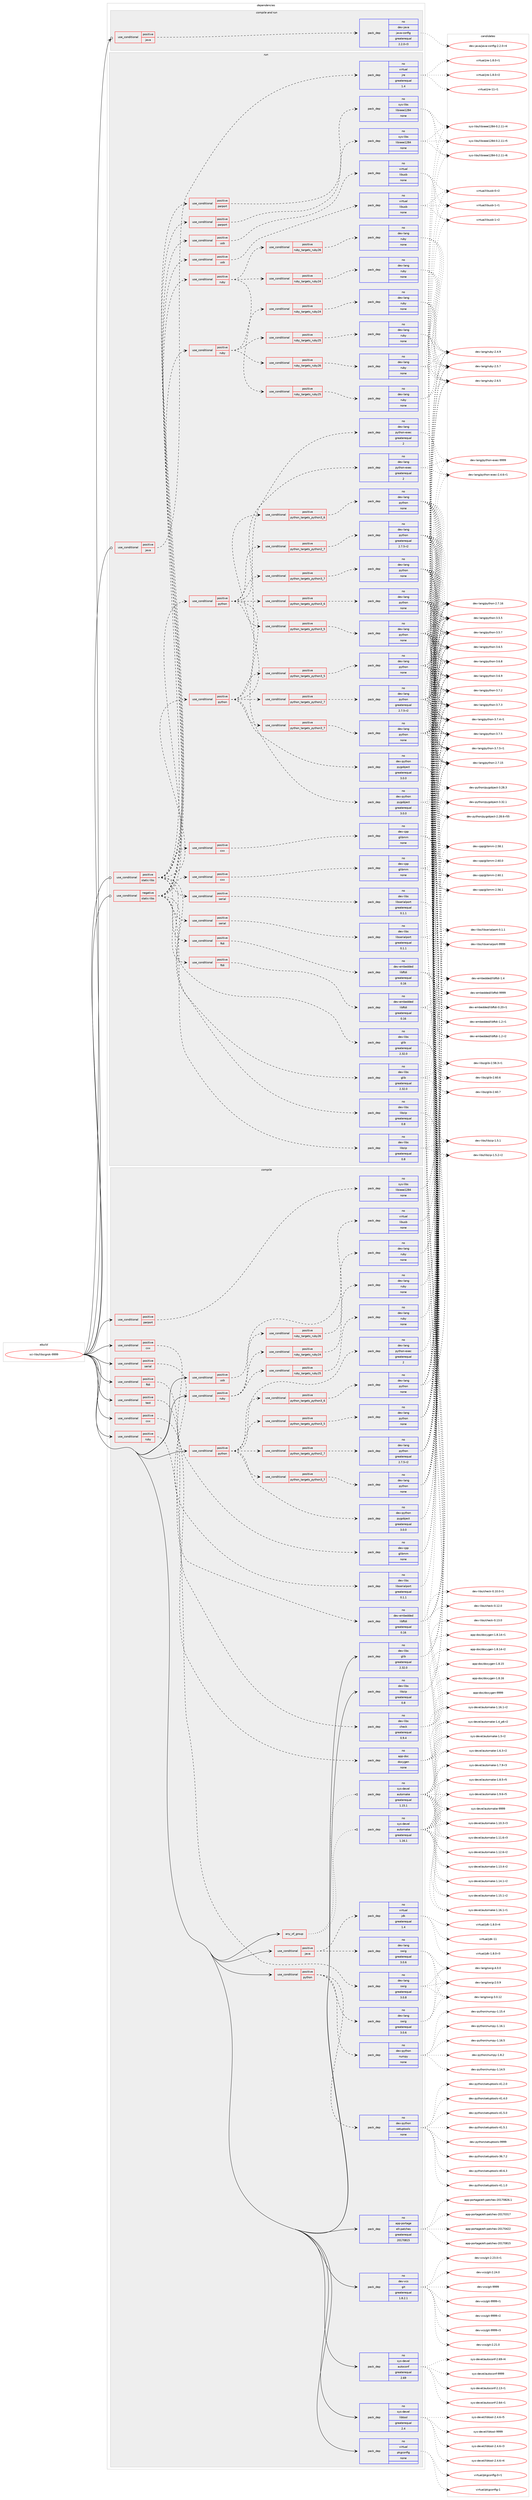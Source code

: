 digraph prolog {

# *************
# Graph options
# *************

newrank=true;
concentrate=true;
compound=true;
graph [rankdir=LR,fontname=Helvetica,fontsize=10,ranksep=1.5];#, ranksep=2.5, nodesep=0.2];
edge  [arrowhead=vee];
node  [fontname=Helvetica,fontsize=10];

# **********
# The ebuild
# **********

subgraph cluster_leftcol {
color=gray;
rank=same;
label=<<i>ebuild</i>>;
id [label="sci-libs/libsigrok-9999", color=red, width=4, href="../sci-libs/libsigrok-9999.svg"];
}

# ****************
# The dependencies
# ****************

subgraph cluster_midcol {
color=gray;
label=<<i>dependencies</i>>;
subgraph cluster_compile {
fillcolor="#eeeeee";
style=filled;
label=<<i>compile</i>>;
subgraph any14652 {
dependency858034 [label=<<TABLE BORDER="0" CELLBORDER="1" CELLSPACING="0" CELLPADDING="4"><TR><TD CELLPADDING="10">any_of_group</TD></TR></TABLE>>, shape=none, color=red];subgraph pack634548 {
dependency858035 [label=<<TABLE BORDER="0" CELLBORDER="1" CELLSPACING="0" CELLPADDING="4" WIDTH="220"><TR><TD ROWSPAN="6" CELLPADDING="30">pack_dep</TD></TR><TR><TD WIDTH="110">no</TD></TR><TR><TD>sys-devel</TD></TR><TR><TD>automake</TD></TR><TR><TD>greaterequal</TD></TR><TR><TD>1.16.1</TD></TR></TABLE>>, shape=none, color=blue];
}
dependency858034:e -> dependency858035:w [weight=20,style="dotted",arrowhead="oinv"];
subgraph pack634549 {
dependency858036 [label=<<TABLE BORDER="0" CELLBORDER="1" CELLSPACING="0" CELLPADDING="4" WIDTH="220"><TR><TD ROWSPAN="6" CELLPADDING="30">pack_dep</TD></TR><TR><TD WIDTH="110">no</TD></TR><TR><TD>sys-devel</TD></TR><TR><TD>automake</TD></TR><TR><TD>greaterequal</TD></TR><TR><TD>1.15.1</TD></TR></TABLE>>, shape=none, color=blue];
}
dependency858034:e -> dependency858036:w [weight=20,style="dotted",arrowhead="oinv"];
}
id:e -> dependency858034:w [weight=20,style="solid",arrowhead="vee"];
subgraph cond208325 {
dependency858037 [label=<<TABLE BORDER="0" CELLBORDER="1" CELLSPACING="0" CELLPADDING="4"><TR><TD ROWSPAN="3" CELLPADDING="10">use_conditional</TD></TR><TR><TD>positive</TD></TR><TR><TD>cxx</TD></TR></TABLE>>, shape=none, color=red];
subgraph pack634550 {
dependency858038 [label=<<TABLE BORDER="0" CELLBORDER="1" CELLSPACING="0" CELLPADDING="4" WIDTH="220"><TR><TD ROWSPAN="6" CELLPADDING="30">pack_dep</TD></TR><TR><TD WIDTH="110">no</TD></TR><TR><TD>app-doc</TD></TR><TR><TD>doxygen</TD></TR><TR><TD>none</TD></TR><TR><TD></TD></TR></TABLE>>, shape=none, color=blue];
}
dependency858037:e -> dependency858038:w [weight=20,style="dashed",arrowhead="vee"];
}
id:e -> dependency858037:w [weight=20,style="solid",arrowhead="vee"];
subgraph cond208326 {
dependency858039 [label=<<TABLE BORDER="0" CELLBORDER="1" CELLSPACING="0" CELLPADDING="4"><TR><TD ROWSPAN="3" CELLPADDING="10">use_conditional</TD></TR><TR><TD>positive</TD></TR><TR><TD>cxx</TD></TR></TABLE>>, shape=none, color=red];
subgraph pack634551 {
dependency858040 [label=<<TABLE BORDER="0" CELLBORDER="1" CELLSPACING="0" CELLPADDING="4" WIDTH="220"><TR><TD ROWSPAN="6" CELLPADDING="30">pack_dep</TD></TR><TR><TD WIDTH="110">no</TD></TR><TR><TD>dev-cpp</TD></TR><TR><TD>glibmm</TD></TR><TR><TD>none</TD></TR><TR><TD></TD></TR></TABLE>>, shape=none, color=blue];
}
dependency858039:e -> dependency858040:w [weight=20,style="dashed",arrowhead="vee"];
}
id:e -> dependency858039:w [weight=20,style="solid",arrowhead="vee"];
subgraph cond208327 {
dependency858041 [label=<<TABLE BORDER="0" CELLBORDER="1" CELLSPACING="0" CELLPADDING="4"><TR><TD ROWSPAN="3" CELLPADDING="10">use_conditional</TD></TR><TR><TD>positive</TD></TR><TR><TD>ftdi</TD></TR></TABLE>>, shape=none, color=red];
subgraph pack634552 {
dependency858042 [label=<<TABLE BORDER="0" CELLBORDER="1" CELLSPACING="0" CELLPADDING="4" WIDTH="220"><TR><TD ROWSPAN="6" CELLPADDING="30">pack_dep</TD></TR><TR><TD WIDTH="110">no</TD></TR><TR><TD>dev-embedded</TD></TR><TR><TD>libftdi</TD></TR><TR><TD>greaterequal</TD></TR><TR><TD>0.16</TD></TR></TABLE>>, shape=none, color=blue];
}
dependency858041:e -> dependency858042:w [weight=20,style="dashed",arrowhead="vee"];
}
id:e -> dependency858041:w [weight=20,style="solid",arrowhead="vee"];
subgraph cond208328 {
dependency858043 [label=<<TABLE BORDER="0" CELLBORDER="1" CELLSPACING="0" CELLPADDING="4"><TR><TD ROWSPAN="3" CELLPADDING="10">use_conditional</TD></TR><TR><TD>positive</TD></TR><TR><TD>java</TD></TR></TABLE>>, shape=none, color=red];
subgraph pack634553 {
dependency858044 [label=<<TABLE BORDER="0" CELLBORDER="1" CELLSPACING="0" CELLPADDING="4" WIDTH="220"><TR><TD ROWSPAN="6" CELLPADDING="30">pack_dep</TD></TR><TR><TD WIDTH="110">no</TD></TR><TR><TD>dev-lang</TD></TR><TR><TD>swig</TD></TR><TR><TD>greaterequal</TD></TR><TR><TD>3.0.6</TD></TR></TABLE>>, shape=none, color=blue];
}
dependency858043:e -> dependency858044:w [weight=20,style="dashed",arrowhead="vee"];
subgraph pack634554 {
dependency858045 [label=<<TABLE BORDER="0" CELLBORDER="1" CELLSPACING="0" CELLPADDING="4" WIDTH="220"><TR><TD ROWSPAN="6" CELLPADDING="30">pack_dep</TD></TR><TR><TD WIDTH="110">no</TD></TR><TR><TD>virtual</TD></TR><TR><TD>jdk</TD></TR><TR><TD>greaterequal</TD></TR><TR><TD>1.4</TD></TR></TABLE>>, shape=none, color=blue];
}
dependency858043:e -> dependency858045:w [weight=20,style="dashed",arrowhead="vee"];
}
id:e -> dependency858043:w [weight=20,style="solid",arrowhead="vee"];
subgraph cond208329 {
dependency858046 [label=<<TABLE BORDER="0" CELLBORDER="1" CELLSPACING="0" CELLPADDING="4"><TR><TD ROWSPAN="3" CELLPADDING="10">use_conditional</TD></TR><TR><TD>positive</TD></TR><TR><TD>parport</TD></TR></TABLE>>, shape=none, color=red];
subgraph pack634555 {
dependency858047 [label=<<TABLE BORDER="0" CELLBORDER="1" CELLSPACING="0" CELLPADDING="4" WIDTH="220"><TR><TD ROWSPAN="6" CELLPADDING="30">pack_dep</TD></TR><TR><TD WIDTH="110">no</TD></TR><TR><TD>sys-libs</TD></TR><TR><TD>libieee1284</TD></TR><TR><TD>none</TD></TR><TR><TD></TD></TR></TABLE>>, shape=none, color=blue];
}
dependency858046:e -> dependency858047:w [weight=20,style="dashed",arrowhead="vee"];
}
id:e -> dependency858046:w [weight=20,style="solid",arrowhead="vee"];
subgraph cond208330 {
dependency858048 [label=<<TABLE BORDER="0" CELLBORDER="1" CELLSPACING="0" CELLPADDING="4"><TR><TD ROWSPAN="3" CELLPADDING="10">use_conditional</TD></TR><TR><TD>positive</TD></TR><TR><TD>python</TD></TR></TABLE>>, shape=none, color=red];
subgraph cond208331 {
dependency858049 [label=<<TABLE BORDER="0" CELLBORDER="1" CELLSPACING="0" CELLPADDING="4"><TR><TD ROWSPAN="3" CELLPADDING="10">use_conditional</TD></TR><TR><TD>positive</TD></TR><TR><TD>python_targets_python2_7</TD></TR></TABLE>>, shape=none, color=red];
subgraph pack634556 {
dependency858050 [label=<<TABLE BORDER="0" CELLBORDER="1" CELLSPACING="0" CELLPADDING="4" WIDTH="220"><TR><TD ROWSPAN="6" CELLPADDING="30">pack_dep</TD></TR><TR><TD WIDTH="110">no</TD></TR><TR><TD>dev-lang</TD></TR><TR><TD>python</TD></TR><TR><TD>greaterequal</TD></TR><TR><TD>2.7.5-r2</TD></TR></TABLE>>, shape=none, color=blue];
}
dependency858049:e -> dependency858050:w [weight=20,style="dashed",arrowhead="vee"];
}
dependency858048:e -> dependency858049:w [weight=20,style="dashed",arrowhead="vee"];
subgraph cond208332 {
dependency858051 [label=<<TABLE BORDER="0" CELLBORDER="1" CELLSPACING="0" CELLPADDING="4"><TR><TD ROWSPAN="3" CELLPADDING="10">use_conditional</TD></TR><TR><TD>positive</TD></TR><TR><TD>python_targets_python3_5</TD></TR></TABLE>>, shape=none, color=red];
subgraph pack634557 {
dependency858052 [label=<<TABLE BORDER="0" CELLBORDER="1" CELLSPACING="0" CELLPADDING="4" WIDTH="220"><TR><TD ROWSPAN="6" CELLPADDING="30">pack_dep</TD></TR><TR><TD WIDTH="110">no</TD></TR><TR><TD>dev-lang</TD></TR><TR><TD>python</TD></TR><TR><TD>none</TD></TR><TR><TD></TD></TR></TABLE>>, shape=none, color=blue];
}
dependency858051:e -> dependency858052:w [weight=20,style="dashed",arrowhead="vee"];
}
dependency858048:e -> dependency858051:w [weight=20,style="dashed",arrowhead="vee"];
subgraph cond208333 {
dependency858053 [label=<<TABLE BORDER="0" CELLBORDER="1" CELLSPACING="0" CELLPADDING="4"><TR><TD ROWSPAN="3" CELLPADDING="10">use_conditional</TD></TR><TR><TD>positive</TD></TR><TR><TD>python_targets_python3_6</TD></TR></TABLE>>, shape=none, color=red];
subgraph pack634558 {
dependency858054 [label=<<TABLE BORDER="0" CELLBORDER="1" CELLSPACING="0" CELLPADDING="4" WIDTH="220"><TR><TD ROWSPAN="6" CELLPADDING="30">pack_dep</TD></TR><TR><TD WIDTH="110">no</TD></TR><TR><TD>dev-lang</TD></TR><TR><TD>python</TD></TR><TR><TD>none</TD></TR><TR><TD></TD></TR></TABLE>>, shape=none, color=blue];
}
dependency858053:e -> dependency858054:w [weight=20,style="dashed",arrowhead="vee"];
}
dependency858048:e -> dependency858053:w [weight=20,style="dashed",arrowhead="vee"];
subgraph cond208334 {
dependency858055 [label=<<TABLE BORDER="0" CELLBORDER="1" CELLSPACING="0" CELLPADDING="4"><TR><TD ROWSPAN="3" CELLPADDING="10">use_conditional</TD></TR><TR><TD>positive</TD></TR><TR><TD>python_targets_python3_7</TD></TR></TABLE>>, shape=none, color=red];
subgraph pack634559 {
dependency858056 [label=<<TABLE BORDER="0" CELLBORDER="1" CELLSPACING="0" CELLPADDING="4" WIDTH="220"><TR><TD ROWSPAN="6" CELLPADDING="30">pack_dep</TD></TR><TR><TD WIDTH="110">no</TD></TR><TR><TD>dev-lang</TD></TR><TR><TD>python</TD></TR><TR><TD>none</TD></TR><TR><TD></TD></TR></TABLE>>, shape=none, color=blue];
}
dependency858055:e -> dependency858056:w [weight=20,style="dashed",arrowhead="vee"];
}
dependency858048:e -> dependency858055:w [weight=20,style="dashed",arrowhead="vee"];
subgraph pack634560 {
dependency858057 [label=<<TABLE BORDER="0" CELLBORDER="1" CELLSPACING="0" CELLPADDING="4" WIDTH="220"><TR><TD ROWSPAN="6" CELLPADDING="30">pack_dep</TD></TR><TR><TD WIDTH="110">no</TD></TR><TR><TD>dev-lang</TD></TR><TR><TD>python-exec</TD></TR><TR><TD>greaterequal</TD></TR><TR><TD>2</TD></TR></TABLE>>, shape=none, color=blue];
}
dependency858048:e -> dependency858057:w [weight=20,style="dashed",arrowhead="vee"];
subgraph pack634561 {
dependency858058 [label=<<TABLE BORDER="0" CELLBORDER="1" CELLSPACING="0" CELLPADDING="4" WIDTH="220"><TR><TD ROWSPAN="6" CELLPADDING="30">pack_dep</TD></TR><TR><TD WIDTH="110">no</TD></TR><TR><TD>dev-python</TD></TR><TR><TD>pygobject</TD></TR><TR><TD>greaterequal</TD></TR><TR><TD>3.0.0</TD></TR></TABLE>>, shape=none, color=blue];
}
dependency858048:e -> dependency858058:w [weight=20,style="dashed",arrowhead="vee"];
}
id:e -> dependency858048:w [weight=20,style="solid",arrowhead="vee"];
subgraph cond208335 {
dependency858059 [label=<<TABLE BORDER="0" CELLBORDER="1" CELLSPACING="0" CELLPADDING="4"><TR><TD ROWSPAN="3" CELLPADDING="10">use_conditional</TD></TR><TR><TD>positive</TD></TR><TR><TD>python</TD></TR></TABLE>>, shape=none, color=red];
subgraph pack634562 {
dependency858060 [label=<<TABLE BORDER="0" CELLBORDER="1" CELLSPACING="0" CELLPADDING="4" WIDTH="220"><TR><TD ROWSPAN="6" CELLPADDING="30">pack_dep</TD></TR><TR><TD WIDTH="110">no</TD></TR><TR><TD>dev-python</TD></TR><TR><TD>setuptools</TD></TR><TR><TD>none</TD></TR><TR><TD></TD></TR></TABLE>>, shape=none, color=blue];
}
dependency858059:e -> dependency858060:w [weight=20,style="dashed",arrowhead="vee"];
subgraph pack634563 {
dependency858061 [label=<<TABLE BORDER="0" CELLBORDER="1" CELLSPACING="0" CELLPADDING="4" WIDTH="220"><TR><TD ROWSPAN="6" CELLPADDING="30">pack_dep</TD></TR><TR><TD WIDTH="110">no</TD></TR><TR><TD>dev-python</TD></TR><TR><TD>numpy</TD></TR><TR><TD>none</TD></TR><TR><TD></TD></TR></TABLE>>, shape=none, color=blue];
}
dependency858059:e -> dependency858061:w [weight=20,style="dashed",arrowhead="vee"];
subgraph pack634564 {
dependency858062 [label=<<TABLE BORDER="0" CELLBORDER="1" CELLSPACING="0" CELLPADDING="4" WIDTH="220"><TR><TD ROWSPAN="6" CELLPADDING="30">pack_dep</TD></TR><TR><TD WIDTH="110">no</TD></TR><TR><TD>dev-lang</TD></TR><TR><TD>swig</TD></TR><TR><TD>greaterequal</TD></TR><TR><TD>3.0.6</TD></TR></TABLE>>, shape=none, color=blue];
}
dependency858059:e -> dependency858062:w [weight=20,style="dashed",arrowhead="vee"];
}
id:e -> dependency858059:w [weight=20,style="solid",arrowhead="vee"];
subgraph cond208336 {
dependency858063 [label=<<TABLE BORDER="0" CELLBORDER="1" CELLSPACING="0" CELLPADDING="4"><TR><TD ROWSPAN="3" CELLPADDING="10">use_conditional</TD></TR><TR><TD>positive</TD></TR><TR><TD>ruby</TD></TR></TABLE>>, shape=none, color=red];
subgraph cond208337 {
dependency858064 [label=<<TABLE BORDER="0" CELLBORDER="1" CELLSPACING="0" CELLPADDING="4"><TR><TD ROWSPAN="3" CELLPADDING="10">use_conditional</TD></TR><TR><TD>positive</TD></TR><TR><TD>ruby_targets_ruby26</TD></TR></TABLE>>, shape=none, color=red];
subgraph pack634565 {
dependency858065 [label=<<TABLE BORDER="0" CELLBORDER="1" CELLSPACING="0" CELLPADDING="4" WIDTH="220"><TR><TD ROWSPAN="6" CELLPADDING="30">pack_dep</TD></TR><TR><TD WIDTH="110">no</TD></TR><TR><TD>dev-lang</TD></TR><TR><TD>ruby</TD></TR><TR><TD>none</TD></TR><TR><TD></TD></TR></TABLE>>, shape=none, color=blue];
}
dependency858064:e -> dependency858065:w [weight=20,style="dashed",arrowhead="vee"];
}
dependency858063:e -> dependency858064:w [weight=20,style="dashed",arrowhead="vee"];
subgraph cond208338 {
dependency858066 [label=<<TABLE BORDER="0" CELLBORDER="1" CELLSPACING="0" CELLPADDING="4"><TR><TD ROWSPAN="3" CELLPADDING="10">use_conditional</TD></TR><TR><TD>positive</TD></TR><TR><TD>ruby_targets_ruby25</TD></TR></TABLE>>, shape=none, color=red];
subgraph pack634566 {
dependency858067 [label=<<TABLE BORDER="0" CELLBORDER="1" CELLSPACING="0" CELLPADDING="4" WIDTH="220"><TR><TD ROWSPAN="6" CELLPADDING="30">pack_dep</TD></TR><TR><TD WIDTH="110">no</TD></TR><TR><TD>dev-lang</TD></TR><TR><TD>ruby</TD></TR><TR><TD>none</TD></TR><TR><TD></TD></TR></TABLE>>, shape=none, color=blue];
}
dependency858066:e -> dependency858067:w [weight=20,style="dashed",arrowhead="vee"];
}
dependency858063:e -> dependency858066:w [weight=20,style="dashed",arrowhead="vee"];
subgraph cond208339 {
dependency858068 [label=<<TABLE BORDER="0" CELLBORDER="1" CELLSPACING="0" CELLPADDING="4"><TR><TD ROWSPAN="3" CELLPADDING="10">use_conditional</TD></TR><TR><TD>positive</TD></TR><TR><TD>ruby_targets_ruby24</TD></TR></TABLE>>, shape=none, color=red];
subgraph pack634567 {
dependency858069 [label=<<TABLE BORDER="0" CELLBORDER="1" CELLSPACING="0" CELLPADDING="4" WIDTH="220"><TR><TD ROWSPAN="6" CELLPADDING="30">pack_dep</TD></TR><TR><TD WIDTH="110">no</TD></TR><TR><TD>dev-lang</TD></TR><TR><TD>ruby</TD></TR><TR><TD>none</TD></TR><TR><TD></TD></TR></TABLE>>, shape=none, color=blue];
}
dependency858068:e -> dependency858069:w [weight=20,style="dashed",arrowhead="vee"];
}
dependency858063:e -> dependency858068:w [weight=20,style="dashed",arrowhead="vee"];
}
id:e -> dependency858063:w [weight=20,style="solid",arrowhead="vee"];
subgraph cond208340 {
dependency858070 [label=<<TABLE BORDER="0" CELLBORDER="1" CELLSPACING="0" CELLPADDING="4"><TR><TD ROWSPAN="3" CELLPADDING="10">use_conditional</TD></TR><TR><TD>positive</TD></TR><TR><TD>ruby</TD></TR></TABLE>>, shape=none, color=red];
subgraph pack634568 {
dependency858071 [label=<<TABLE BORDER="0" CELLBORDER="1" CELLSPACING="0" CELLPADDING="4" WIDTH="220"><TR><TD ROWSPAN="6" CELLPADDING="30">pack_dep</TD></TR><TR><TD WIDTH="110">no</TD></TR><TR><TD>dev-lang</TD></TR><TR><TD>swig</TD></TR><TR><TD>greaterequal</TD></TR><TR><TD>3.0.8</TD></TR></TABLE>>, shape=none, color=blue];
}
dependency858070:e -> dependency858071:w [weight=20,style="dashed",arrowhead="vee"];
}
id:e -> dependency858070:w [weight=20,style="solid",arrowhead="vee"];
subgraph cond208341 {
dependency858072 [label=<<TABLE BORDER="0" CELLBORDER="1" CELLSPACING="0" CELLPADDING="4"><TR><TD ROWSPAN="3" CELLPADDING="10">use_conditional</TD></TR><TR><TD>positive</TD></TR><TR><TD>serial</TD></TR></TABLE>>, shape=none, color=red];
subgraph pack634569 {
dependency858073 [label=<<TABLE BORDER="0" CELLBORDER="1" CELLSPACING="0" CELLPADDING="4" WIDTH="220"><TR><TD ROWSPAN="6" CELLPADDING="30">pack_dep</TD></TR><TR><TD WIDTH="110">no</TD></TR><TR><TD>dev-libs</TD></TR><TR><TD>libserialport</TD></TR><TR><TD>greaterequal</TD></TR><TR><TD>0.1.1</TD></TR></TABLE>>, shape=none, color=blue];
}
dependency858072:e -> dependency858073:w [weight=20,style="dashed",arrowhead="vee"];
}
id:e -> dependency858072:w [weight=20,style="solid",arrowhead="vee"];
subgraph cond208342 {
dependency858074 [label=<<TABLE BORDER="0" CELLBORDER="1" CELLSPACING="0" CELLPADDING="4"><TR><TD ROWSPAN="3" CELLPADDING="10">use_conditional</TD></TR><TR><TD>positive</TD></TR><TR><TD>test</TD></TR></TABLE>>, shape=none, color=red];
subgraph pack634570 {
dependency858075 [label=<<TABLE BORDER="0" CELLBORDER="1" CELLSPACING="0" CELLPADDING="4" WIDTH="220"><TR><TD ROWSPAN="6" CELLPADDING="30">pack_dep</TD></TR><TR><TD WIDTH="110">no</TD></TR><TR><TD>dev-libs</TD></TR><TR><TD>check</TD></TR><TR><TD>greaterequal</TD></TR><TR><TD>0.9.4</TD></TR></TABLE>>, shape=none, color=blue];
}
dependency858074:e -> dependency858075:w [weight=20,style="dashed",arrowhead="vee"];
}
id:e -> dependency858074:w [weight=20,style="solid",arrowhead="vee"];
subgraph cond208343 {
dependency858076 [label=<<TABLE BORDER="0" CELLBORDER="1" CELLSPACING="0" CELLPADDING="4"><TR><TD ROWSPAN="3" CELLPADDING="10">use_conditional</TD></TR><TR><TD>positive</TD></TR><TR><TD>usb</TD></TR></TABLE>>, shape=none, color=red];
subgraph pack634571 {
dependency858077 [label=<<TABLE BORDER="0" CELLBORDER="1" CELLSPACING="0" CELLPADDING="4" WIDTH="220"><TR><TD ROWSPAN="6" CELLPADDING="30">pack_dep</TD></TR><TR><TD WIDTH="110">no</TD></TR><TR><TD>virtual</TD></TR><TR><TD>libusb</TD></TR><TR><TD>none</TD></TR><TR><TD></TD></TR></TABLE>>, shape=none, color=blue];
}
dependency858076:e -> dependency858077:w [weight=20,style="dashed",arrowhead="vee"];
}
id:e -> dependency858076:w [weight=20,style="solid",arrowhead="vee"];
subgraph pack634572 {
dependency858078 [label=<<TABLE BORDER="0" CELLBORDER="1" CELLSPACING="0" CELLPADDING="4" WIDTH="220"><TR><TD ROWSPAN="6" CELLPADDING="30">pack_dep</TD></TR><TR><TD WIDTH="110">no</TD></TR><TR><TD>app-portage</TD></TR><TR><TD>elt-patches</TD></TR><TR><TD>greaterequal</TD></TR><TR><TD>20170815</TD></TR></TABLE>>, shape=none, color=blue];
}
id:e -> dependency858078:w [weight=20,style="solid",arrowhead="vee"];
subgraph pack634573 {
dependency858079 [label=<<TABLE BORDER="0" CELLBORDER="1" CELLSPACING="0" CELLPADDING="4" WIDTH="220"><TR><TD ROWSPAN="6" CELLPADDING="30">pack_dep</TD></TR><TR><TD WIDTH="110">no</TD></TR><TR><TD>dev-libs</TD></TR><TR><TD>glib</TD></TR><TR><TD>greaterequal</TD></TR><TR><TD>2.32.0</TD></TR></TABLE>>, shape=none, color=blue];
}
id:e -> dependency858079:w [weight=20,style="solid",arrowhead="vee"];
subgraph pack634574 {
dependency858080 [label=<<TABLE BORDER="0" CELLBORDER="1" CELLSPACING="0" CELLPADDING="4" WIDTH="220"><TR><TD ROWSPAN="6" CELLPADDING="30">pack_dep</TD></TR><TR><TD WIDTH="110">no</TD></TR><TR><TD>dev-libs</TD></TR><TR><TD>libzip</TD></TR><TR><TD>greaterequal</TD></TR><TR><TD>0.8</TD></TR></TABLE>>, shape=none, color=blue];
}
id:e -> dependency858080:w [weight=20,style="solid",arrowhead="vee"];
subgraph pack634575 {
dependency858081 [label=<<TABLE BORDER="0" CELLBORDER="1" CELLSPACING="0" CELLPADDING="4" WIDTH="220"><TR><TD ROWSPAN="6" CELLPADDING="30">pack_dep</TD></TR><TR><TD WIDTH="110">no</TD></TR><TR><TD>dev-vcs</TD></TR><TR><TD>git</TD></TR><TR><TD>greaterequal</TD></TR><TR><TD>1.8.2.1</TD></TR></TABLE>>, shape=none, color=blue];
}
id:e -> dependency858081:w [weight=20,style="solid",arrowhead="vee"];
subgraph pack634576 {
dependency858082 [label=<<TABLE BORDER="0" CELLBORDER="1" CELLSPACING="0" CELLPADDING="4" WIDTH="220"><TR><TD ROWSPAN="6" CELLPADDING="30">pack_dep</TD></TR><TR><TD WIDTH="110">no</TD></TR><TR><TD>sys-devel</TD></TR><TR><TD>autoconf</TD></TR><TR><TD>greaterequal</TD></TR><TR><TD>2.69</TD></TR></TABLE>>, shape=none, color=blue];
}
id:e -> dependency858082:w [weight=20,style="solid",arrowhead="vee"];
subgraph pack634577 {
dependency858083 [label=<<TABLE BORDER="0" CELLBORDER="1" CELLSPACING="0" CELLPADDING="4" WIDTH="220"><TR><TD ROWSPAN="6" CELLPADDING="30">pack_dep</TD></TR><TR><TD WIDTH="110">no</TD></TR><TR><TD>sys-devel</TD></TR><TR><TD>libtool</TD></TR><TR><TD>greaterequal</TD></TR><TR><TD>2.4</TD></TR></TABLE>>, shape=none, color=blue];
}
id:e -> dependency858083:w [weight=20,style="solid",arrowhead="vee"];
subgraph pack634578 {
dependency858084 [label=<<TABLE BORDER="0" CELLBORDER="1" CELLSPACING="0" CELLPADDING="4" WIDTH="220"><TR><TD ROWSPAN="6" CELLPADDING="30">pack_dep</TD></TR><TR><TD WIDTH="110">no</TD></TR><TR><TD>virtual</TD></TR><TR><TD>pkgconfig</TD></TR><TR><TD>none</TD></TR><TR><TD></TD></TR></TABLE>>, shape=none, color=blue];
}
id:e -> dependency858084:w [weight=20,style="solid",arrowhead="vee"];
}
subgraph cluster_compileandrun {
fillcolor="#eeeeee";
style=filled;
label=<<i>compile and run</i>>;
subgraph cond208344 {
dependency858085 [label=<<TABLE BORDER="0" CELLBORDER="1" CELLSPACING="0" CELLPADDING="4"><TR><TD ROWSPAN="3" CELLPADDING="10">use_conditional</TD></TR><TR><TD>positive</TD></TR><TR><TD>java</TD></TR></TABLE>>, shape=none, color=red];
subgraph pack634579 {
dependency858086 [label=<<TABLE BORDER="0" CELLBORDER="1" CELLSPACING="0" CELLPADDING="4" WIDTH="220"><TR><TD ROWSPAN="6" CELLPADDING="30">pack_dep</TD></TR><TR><TD WIDTH="110">no</TD></TR><TR><TD>dev-java</TD></TR><TR><TD>java-config</TD></TR><TR><TD>greaterequal</TD></TR><TR><TD>2.2.0-r3</TD></TR></TABLE>>, shape=none, color=blue];
}
dependency858085:e -> dependency858086:w [weight=20,style="dashed",arrowhead="vee"];
}
id:e -> dependency858085:w [weight=20,style="solid",arrowhead="odotvee"];
}
subgraph cluster_run {
fillcolor="#eeeeee";
style=filled;
label=<<i>run</i>>;
subgraph cond208345 {
dependency858087 [label=<<TABLE BORDER="0" CELLBORDER="1" CELLSPACING="0" CELLPADDING="4"><TR><TD ROWSPAN="3" CELLPADDING="10">use_conditional</TD></TR><TR><TD>negative</TD></TR><TR><TD>static-libs</TD></TR></TABLE>>, shape=none, color=red];
subgraph pack634580 {
dependency858088 [label=<<TABLE BORDER="0" CELLBORDER="1" CELLSPACING="0" CELLPADDING="4" WIDTH="220"><TR><TD ROWSPAN="6" CELLPADDING="30">pack_dep</TD></TR><TR><TD WIDTH="110">no</TD></TR><TR><TD>dev-libs</TD></TR><TR><TD>glib</TD></TR><TR><TD>greaterequal</TD></TR><TR><TD>2.32.0</TD></TR></TABLE>>, shape=none, color=blue];
}
dependency858087:e -> dependency858088:w [weight=20,style="dashed",arrowhead="vee"];
subgraph pack634581 {
dependency858089 [label=<<TABLE BORDER="0" CELLBORDER="1" CELLSPACING="0" CELLPADDING="4" WIDTH="220"><TR><TD ROWSPAN="6" CELLPADDING="30">pack_dep</TD></TR><TR><TD WIDTH="110">no</TD></TR><TR><TD>dev-libs</TD></TR><TR><TD>libzip</TD></TR><TR><TD>greaterequal</TD></TR><TR><TD>0.8</TD></TR></TABLE>>, shape=none, color=blue];
}
dependency858087:e -> dependency858089:w [weight=20,style="dashed",arrowhead="vee"];
subgraph cond208346 {
dependency858090 [label=<<TABLE BORDER="0" CELLBORDER="1" CELLSPACING="0" CELLPADDING="4"><TR><TD ROWSPAN="3" CELLPADDING="10">use_conditional</TD></TR><TR><TD>positive</TD></TR><TR><TD>cxx</TD></TR></TABLE>>, shape=none, color=red];
subgraph pack634582 {
dependency858091 [label=<<TABLE BORDER="0" CELLBORDER="1" CELLSPACING="0" CELLPADDING="4" WIDTH="220"><TR><TD ROWSPAN="6" CELLPADDING="30">pack_dep</TD></TR><TR><TD WIDTH="110">no</TD></TR><TR><TD>dev-cpp</TD></TR><TR><TD>glibmm</TD></TR><TR><TD>none</TD></TR><TR><TD></TD></TR></TABLE>>, shape=none, color=blue];
}
dependency858090:e -> dependency858091:w [weight=20,style="dashed",arrowhead="vee"];
}
dependency858087:e -> dependency858090:w [weight=20,style="dashed",arrowhead="vee"];
subgraph cond208347 {
dependency858092 [label=<<TABLE BORDER="0" CELLBORDER="1" CELLSPACING="0" CELLPADDING="4"><TR><TD ROWSPAN="3" CELLPADDING="10">use_conditional</TD></TR><TR><TD>positive</TD></TR><TR><TD>python</TD></TR></TABLE>>, shape=none, color=red];
subgraph cond208348 {
dependency858093 [label=<<TABLE BORDER="0" CELLBORDER="1" CELLSPACING="0" CELLPADDING="4"><TR><TD ROWSPAN="3" CELLPADDING="10">use_conditional</TD></TR><TR><TD>positive</TD></TR><TR><TD>python_targets_python2_7</TD></TR></TABLE>>, shape=none, color=red];
subgraph pack634583 {
dependency858094 [label=<<TABLE BORDER="0" CELLBORDER="1" CELLSPACING="0" CELLPADDING="4" WIDTH="220"><TR><TD ROWSPAN="6" CELLPADDING="30">pack_dep</TD></TR><TR><TD WIDTH="110">no</TD></TR><TR><TD>dev-lang</TD></TR><TR><TD>python</TD></TR><TR><TD>greaterequal</TD></TR><TR><TD>2.7.5-r2</TD></TR></TABLE>>, shape=none, color=blue];
}
dependency858093:e -> dependency858094:w [weight=20,style="dashed",arrowhead="vee"];
}
dependency858092:e -> dependency858093:w [weight=20,style="dashed",arrowhead="vee"];
subgraph cond208349 {
dependency858095 [label=<<TABLE BORDER="0" CELLBORDER="1" CELLSPACING="0" CELLPADDING="4"><TR><TD ROWSPAN="3" CELLPADDING="10">use_conditional</TD></TR><TR><TD>positive</TD></TR><TR><TD>python_targets_python3_5</TD></TR></TABLE>>, shape=none, color=red];
subgraph pack634584 {
dependency858096 [label=<<TABLE BORDER="0" CELLBORDER="1" CELLSPACING="0" CELLPADDING="4" WIDTH="220"><TR><TD ROWSPAN="6" CELLPADDING="30">pack_dep</TD></TR><TR><TD WIDTH="110">no</TD></TR><TR><TD>dev-lang</TD></TR><TR><TD>python</TD></TR><TR><TD>none</TD></TR><TR><TD></TD></TR></TABLE>>, shape=none, color=blue];
}
dependency858095:e -> dependency858096:w [weight=20,style="dashed",arrowhead="vee"];
}
dependency858092:e -> dependency858095:w [weight=20,style="dashed",arrowhead="vee"];
subgraph cond208350 {
dependency858097 [label=<<TABLE BORDER="0" CELLBORDER="1" CELLSPACING="0" CELLPADDING="4"><TR><TD ROWSPAN="3" CELLPADDING="10">use_conditional</TD></TR><TR><TD>positive</TD></TR><TR><TD>python_targets_python3_6</TD></TR></TABLE>>, shape=none, color=red];
subgraph pack634585 {
dependency858098 [label=<<TABLE BORDER="0" CELLBORDER="1" CELLSPACING="0" CELLPADDING="4" WIDTH="220"><TR><TD ROWSPAN="6" CELLPADDING="30">pack_dep</TD></TR><TR><TD WIDTH="110">no</TD></TR><TR><TD>dev-lang</TD></TR><TR><TD>python</TD></TR><TR><TD>none</TD></TR><TR><TD></TD></TR></TABLE>>, shape=none, color=blue];
}
dependency858097:e -> dependency858098:w [weight=20,style="dashed",arrowhead="vee"];
}
dependency858092:e -> dependency858097:w [weight=20,style="dashed",arrowhead="vee"];
subgraph cond208351 {
dependency858099 [label=<<TABLE BORDER="0" CELLBORDER="1" CELLSPACING="0" CELLPADDING="4"><TR><TD ROWSPAN="3" CELLPADDING="10">use_conditional</TD></TR><TR><TD>positive</TD></TR><TR><TD>python_targets_python3_7</TD></TR></TABLE>>, shape=none, color=red];
subgraph pack634586 {
dependency858100 [label=<<TABLE BORDER="0" CELLBORDER="1" CELLSPACING="0" CELLPADDING="4" WIDTH="220"><TR><TD ROWSPAN="6" CELLPADDING="30">pack_dep</TD></TR><TR><TD WIDTH="110">no</TD></TR><TR><TD>dev-lang</TD></TR><TR><TD>python</TD></TR><TR><TD>none</TD></TR><TR><TD></TD></TR></TABLE>>, shape=none, color=blue];
}
dependency858099:e -> dependency858100:w [weight=20,style="dashed",arrowhead="vee"];
}
dependency858092:e -> dependency858099:w [weight=20,style="dashed",arrowhead="vee"];
subgraph pack634587 {
dependency858101 [label=<<TABLE BORDER="0" CELLBORDER="1" CELLSPACING="0" CELLPADDING="4" WIDTH="220"><TR><TD ROWSPAN="6" CELLPADDING="30">pack_dep</TD></TR><TR><TD WIDTH="110">no</TD></TR><TR><TD>dev-lang</TD></TR><TR><TD>python-exec</TD></TR><TR><TD>greaterequal</TD></TR><TR><TD>2</TD></TR></TABLE>>, shape=none, color=blue];
}
dependency858092:e -> dependency858101:w [weight=20,style="dashed",arrowhead="vee"];
subgraph pack634588 {
dependency858102 [label=<<TABLE BORDER="0" CELLBORDER="1" CELLSPACING="0" CELLPADDING="4" WIDTH="220"><TR><TD ROWSPAN="6" CELLPADDING="30">pack_dep</TD></TR><TR><TD WIDTH="110">no</TD></TR><TR><TD>dev-python</TD></TR><TR><TD>pygobject</TD></TR><TR><TD>greaterequal</TD></TR><TR><TD>3.0.0</TD></TR></TABLE>>, shape=none, color=blue];
}
dependency858092:e -> dependency858102:w [weight=20,style="dashed",arrowhead="vee"];
}
dependency858087:e -> dependency858092:w [weight=20,style="dashed",arrowhead="vee"];
subgraph cond208352 {
dependency858103 [label=<<TABLE BORDER="0" CELLBORDER="1" CELLSPACING="0" CELLPADDING="4"><TR><TD ROWSPAN="3" CELLPADDING="10">use_conditional</TD></TR><TR><TD>positive</TD></TR><TR><TD>ruby</TD></TR></TABLE>>, shape=none, color=red];
subgraph cond208353 {
dependency858104 [label=<<TABLE BORDER="0" CELLBORDER="1" CELLSPACING="0" CELLPADDING="4"><TR><TD ROWSPAN="3" CELLPADDING="10">use_conditional</TD></TR><TR><TD>positive</TD></TR><TR><TD>ruby_targets_ruby26</TD></TR></TABLE>>, shape=none, color=red];
subgraph pack634589 {
dependency858105 [label=<<TABLE BORDER="0" CELLBORDER="1" CELLSPACING="0" CELLPADDING="4" WIDTH="220"><TR><TD ROWSPAN="6" CELLPADDING="30">pack_dep</TD></TR><TR><TD WIDTH="110">no</TD></TR><TR><TD>dev-lang</TD></TR><TR><TD>ruby</TD></TR><TR><TD>none</TD></TR><TR><TD></TD></TR></TABLE>>, shape=none, color=blue];
}
dependency858104:e -> dependency858105:w [weight=20,style="dashed",arrowhead="vee"];
}
dependency858103:e -> dependency858104:w [weight=20,style="dashed",arrowhead="vee"];
subgraph cond208354 {
dependency858106 [label=<<TABLE BORDER="0" CELLBORDER="1" CELLSPACING="0" CELLPADDING="4"><TR><TD ROWSPAN="3" CELLPADDING="10">use_conditional</TD></TR><TR><TD>positive</TD></TR><TR><TD>ruby_targets_ruby25</TD></TR></TABLE>>, shape=none, color=red];
subgraph pack634590 {
dependency858107 [label=<<TABLE BORDER="0" CELLBORDER="1" CELLSPACING="0" CELLPADDING="4" WIDTH="220"><TR><TD ROWSPAN="6" CELLPADDING="30">pack_dep</TD></TR><TR><TD WIDTH="110">no</TD></TR><TR><TD>dev-lang</TD></TR><TR><TD>ruby</TD></TR><TR><TD>none</TD></TR><TR><TD></TD></TR></TABLE>>, shape=none, color=blue];
}
dependency858106:e -> dependency858107:w [weight=20,style="dashed",arrowhead="vee"];
}
dependency858103:e -> dependency858106:w [weight=20,style="dashed",arrowhead="vee"];
subgraph cond208355 {
dependency858108 [label=<<TABLE BORDER="0" CELLBORDER="1" CELLSPACING="0" CELLPADDING="4"><TR><TD ROWSPAN="3" CELLPADDING="10">use_conditional</TD></TR><TR><TD>positive</TD></TR><TR><TD>ruby_targets_ruby24</TD></TR></TABLE>>, shape=none, color=red];
subgraph pack634591 {
dependency858109 [label=<<TABLE BORDER="0" CELLBORDER="1" CELLSPACING="0" CELLPADDING="4" WIDTH="220"><TR><TD ROWSPAN="6" CELLPADDING="30">pack_dep</TD></TR><TR><TD WIDTH="110">no</TD></TR><TR><TD>dev-lang</TD></TR><TR><TD>ruby</TD></TR><TR><TD>none</TD></TR><TR><TD></TD></TR></TABLE>>, shape=none, color=blue];
}
dependency858108:e -> dependency858109:w [weight=20,style="dashed",arrowhead="vee"];
}
dependency858103:e -> dependency858108:w [weight=20,style="dashed",arrowhead="vee"];
}
dependency858087:e -> dependency858103:w [weight=20,style="dashed",arrowhead="vee"];
subgraph cond208356 {
dependency858110 [label=<<TABLE BORDER="0" CELLBORDER="1" CELLSPACING="0" CELLPADDING="4"><TR><TD ROWSPAN="3" CELLPADDING="10">use_conditional</TD></TR><TR><TD>positive</TD></TR><TR><TD>ftdi</TD></TR></TABLE>>, shape=none, color=red];
subgraph pack634592 {
dependency858111 [label=<<TABLE BORDER="0" CELLBORDER="1" CELLSPACING="0" CELLPADDING="4" WIDTH="220"><TR><TD ROWSPAN="6" CELLPADDING="30">pack_dep</TD></TR><TR><TD WIDTH="110">no</TD></TR><TR><TD>dev-embedded</TD></TR><TR><TD>libftdi</TD></TR><TR><TD>greaterequal</TD></TR><TR><TD>0.16</TD></TR></TABLE>>, shape=none, color=blue];
}
dependency858110:e -> dependency858111:w [weight=20,style="dashed",arrowhead="vee"];
}
dependency858087:e -> dependency858110:w [weight=20,style="dashed",arrowhead="vee"];
subgraph cond208357 {
dependency858112 [label=<<TABLE BORDER="0" CELLBORDER="1" CELLSPACING="0" CELLPADDING="4"><TR><TD ROWSPAN="3" CELLPADDING="10">use_conditional</TD></TR><TR><TD>positive</TD></TR><TR><TD>parport</TD></TR></TABLE>>, shape=none, color=red];
subgraph pack634593 {
dependency858113 [label=<<TABLE BORDER="0" CELLBORDER="1" CELLSPACING="0" CELLPADDING="4" WIDTH="220"><TR><TD ROWSPAN="6" CELLPADDING="30">pack_dep</TD></TR><TR><TD WIDTH="110">no</TD></TR><TR><TD>sys-libs</TD></TR><TR><TD>libieee1284</TD></TR><TR><TD>none</TD></TR><TR><TD></TD></TR></TABLE>>, shape=none, color=blue];
}
dependency858112:e -> dependency858113:w [weight=20,style="dashed",arrowhead="vee"];
}
dependency858087:e -> dependency858112:w [weight=20,style="dashed",arrowhead="vee"];
subgraph cond208358 {
dependency858114 [label=<<TABLE BORDER="0" CELLBORDER="1" CELLSPACING="0" CELLPADDING="4"><TR><TD ROWSPAN="3" CELLPADDING="10">use_conditional</TD></TR><TR><TD>positive</TD></TR><TR><TD>serial</TD></TR></TABLE>>, shape=none, color=red];
subgraph pack634594 {
dependency858115 [label=<<TABLE BORDER="0" CELLBORDER="1" CELLSPACING="0" CELLPADDING="4" WIDTH="220"><TR><TD ROWSPAN="6" CELLPADDING="30">pack_dep</TD></TR><TR><TD WIDTH="110">no</TD></TR><TR><TD>dev-libs</TD></TR><TR><TD>libserialport</TD></TR><TR><TD>greaterequal</TD></TR><TR><TD>0.1.1</TD></TR></TABLE>>, shape=none, color=blue];
}
dependency858114:e -> dependency858115:w [weight=20,style="dashed",arrowhead="vee"];
}
dependency858087:e -> dependency858114:w [weight=20,style="dashed",arrowhead="vee"];
subgraph cond208359 {
dependency858116 [label=<<TABLE BORDER="0" CELLBORDER="1" CELLSPACING="0" CELLPADDING="4"><TR><TD ROWSPAN="3" CELLPADDING="10">use_conditional</TD></TR><TR><TD>positive</TD></TR><TR><TD>usb</TD></TR></TABLE>>, shape=none, color=red];
subgraph pack634595 {
dependency858117 [label=<<TABLE BORDER="0" CELLBORDER="1" CELLSPACING="0" CELLPADDING="4" WIDTH="220"><TR><TD ROWSPAN="6" CELLPADDING="30">pack_dep</TD></TR><TR><TD WIDTH="110">no</TD></TR><TR><TD>virtual</TD></TR><TR><TD>libusb</TD></TR><TR><TD>none</TD></TR><TR><TD></TD></TR></TABLE>>, shape=none, color=blue];
}
dependency858116:e -> dependency858117:w [weight=20,style="dashed",arrowhead="vee"];
}
dependency858087:e -> dependency858116:w [weight=20,style="dashed",arrowhead="vee"];
}
id:e -> dependency858087:w [weight=20,style="solid",arrowhead="odot"];
subgraph cond208360 {
dependency858118 [label=<<TABLE BORDER="0" CELLBORDER="1" CELLSPACING="0" CELLPADDING="4"><TR><TD ROWSPAN="3" CELLPADDING="10">use_conditional</TD></TR><TR><TD>positive</TD></TR><TR><TD>java</TD></TR></TABLE>>, shape=none, color=red];
subgraph pack634596 {
dependency858119 [label=<<TABLE BORDER="0" CELLBORDER="1" CELLSPACING="0" CELLPADDING="4" WIDTH="220"><TR><TD ROWSPAN="6" CELLPADDING="30">pack_dep</TD></TR><TR><TD WIDTH="110">no</TD></TR><TR><TD>virtual</TD></TR><TR><TD>jre</TD></TR><TR><TD>greaterequal</TD></TR><TR><TD>1.4</TD></TR></TABLE>>, shape=none, color=blue];
}
dependency858118:e -> dependency858119:w [weight=20,style="dashed",arrowhead="vee"];
}
id:e -> dependency858118:w [weight=20,style="solid",arrowhead="odot"];
subgraph cond208361 {
dependency858120 [label=<<TABLE BORDER="0" CELLBORDER="1" CELLSPACING="0" CELLPADDING="4"><TR><TD ROWSPAN="3" CELLPADDING="10">use_conditional</TD></TR><TR><TD>positive</TD></TR><TR><TD>static-libs</TD></TR></TABLE>>, shape=none, color=red];
subgraph pack634597 {
dependency858121 [label=<<TABLE BORDER="0" CELLBORDER="1" CELLSPACING="0" CELLPADDING="4" WIDTH="220"><TR><TD ROWSPAN="6" CELLPADDING="30">pack_dep</TD></TR><TR><TD WIDTH="110">no</TD></TR><TR><TD>dev-libs</TD></TR><TR><TD>glib</TD></TR><TR><TD>greaterequal</TD></TR><TR><TD>2.32.0</TD></TR></TABLE>>, shape=none, color=blue];
}
dependency858120:e -> dependency858121:w [weight=20,style="dashed",arrowhead="vee"];
subgraph pack634598 {
dependency858122 [label=<<TABLE BORDER="0" CELLBORDER="1" CELLSPACING="0" CELLPADDING="4" WIDTH="220"><TR><TD ROWSPAN="6" CELLPADDING="30">pack_dep</TD></TR><TR><TD WIDTH="110">no</TD></TR><TR><TD>dev-libs</TD></TR><TR><TD>libzip</TD></TR><TR><TD>greaterequal</TD></TR><TR><TD>0.8</TD></TR></TABLE>>, shape=none, color=blue];
}
dependency858120:e -> dependency858122:w [weight=20,style="dashed",arrowhead="vee"];
subgraph cond208362 {
dependency858123 [label=<<TABLE BORDER="0" CELLBORDER="1" CELLSPACING="0" CELLPADDING="4"><TR><TD ROWSPAN="3" CELLPADDING="10">use_conditional</TD></TR><TR><TD>positive</TD></TR><TR><TD>cxx</TD></TR></TABLE>>, shape=none, color=red];
subgraph pack634599 {
dependency858124 [label=<<TABLE BORDER="0" CELLBORDER="1" CELLSPACING="0" CELLPADDING="4" WIDTH="220"><TR><TD ROWSPAN="6" CELLPADDING="30">pack_dep</TD></TR><TR><TD WIDTH="110">no</TD></TR><TR><TD>dev-cpp</TD></TR><TR><TD>glibmm</TD></TR><TR><TD>none</TD></TR><TR><TD></TD></TR></TABLE>>, shape=none, color=blue];
}
dependency858123:e -> dependency858124:w [weight=20,style="dashed",arrowhead="vee"];
}
dependency858120:e -> dependency858123:w [weight=20,style="dashed",arrowhead="vee"];
subgraph cond208363 {
dependency858125 [label=<<TABLE BORDER="0" CELLBORDER="1" CELLSPACING="0" CELLPADDING="4"><TR><TD ROWSPAN="3" CELLPADDING="10">use_conditional</TD></TR><TR><TD>positive</TD></TR><TR><TD>python</TD></TR></TABLE>>, shape=none, color=red];
subgraph cond208364 {
dependency858126 [label=<<TABLE BORDER="0" CELLBORDER="1" CELLSPACING="0" CELLPADDING="4"><TR><TD ROWSPAN="3" CELLPADDING="10">use_conditional</TD></TR><TR><TD>positive</TD></TR><TR><TD>python_targets_python2_7</TD></TR></TABLE>>, shape=none, color=red];
subgraph pack634600 {
dependency858127 [label=<<TABLE BORDER="0" CELLBORDER="1" CELLSPACING="0" CELLPADDING="4" WIDTH="220"><TR><TD ROWSPAN="6" CELLPADDING="30">pack_dep</TD></TR><TR><TD WIDTH="110">no</TD></TR><TR><TD>dev-lang</TD></TR><TR><TD>python</TD></TR><TR><TD>greaterequal</TD></TR><TR><TD>2.7.5-r2</TD></TR></TABLE>>, shape=none, color=blue];
}
dependency858126:e -> dependency858127:w [weight=20,style="dashed",arrowhead="vee"];
}
dependency858125:e -> dependency858126:w [weight=20,style="dashed",arrowhead="vee"];
subgraph cond208365 {
dependency858128 [label=<<TABLE BORDER="0" CELLBORDER="1" CELLSPACING="0" CELLPADDING="4"><TR><TD ROWSPAN="3" CELLPADDING="10">use_conditional</TD></TR><TR><TD>positive</TD></TR><TR><TD>python_targets_python3_5</TD></TR></TABLE>>, shape=none, color=red];
subgraph pack634601 {
dependency858129 [label=<<TABLE BORDER="0" CELLBORDER="1" CELLSPACING="0" CELLPADDING="4" WIDTH="220"><TR><TD ROWSPAN="6" CELLPADDING="30">pack_dep</TD></TR><TR><TD WIDTH="110">no</TD></TR><TR><TD>dev-lang</TD></TR><TR><TD>python</TD></TR><TR><TD>none</TD></TR><TR><TD></TD></TR></TABLE>>, shape=none, color=blue];
}
dependency858128:e -> dependency858129:w [weight=20,style="dashed",arrowhead="vee"];
}
dependency858125:e -> dependency858128:w [weight=20,style="dashed",arrowhead="vee"];
subgraph cond208366 {
dependency858130 [label=<<TABLE BORDER="0" CELLBORDER="1" CELLSPACING="0" CELLPADDING="4"><TR><TD ROWSPAN="3" CELLPADDING="10">use_conditional</TD></TR><TR><TD>positive</TD></TR><TR><TD>python_targets_python3_6</TD></TR></TABLE>>, shape=none, color=red];
subgraph pack634602 {
dependency858131 [label=<<TABLE BORDER="0" CELLBORDER="1" CELLSPACING="0" CELLPADDING="4" WIDTH="220"><TR><TD ROWSPAN="6" CELLPADDING="30">pack_dep</TD></TR><TR><TD WIDTH="110">no</TD></TR><TR><TD>dev-lang</TD></TR><TR><TD>python</TD></TR><TR><TD>none</TD></TR><TR><TD></TD></TR></TABLE>>, shape=none, color=blue];
}
dependency858130:e -> dependency858131:w [weight=20,style="dashed",arrowhead="vee"];
}
dependency858125:e -> dependency858130:w [weight=20,style="dashed",arrowhead="vee"];
subgraph cond208367 {
dependency858132 [label=<<TABLE BORDER="0" CELLBORDER="1" CELLSPACING="0" CELLPADDING="4"><TR><TD ROWSPAN="3" CELLPADDING="10">use_conditional</TD></TR><TR><TD>positive</TD></TR><TR><TD>python_targets_python3_7</TD></TR></TABLE>>, shape=none, color=red];
subgraph pack634603 {
dependency858133 [label=<<TABLE BORDER="0" CELLBORDER="1" CELLSPACING="0" CELLPADDING="4" WIDTH="220"><TR><TD ROWSPAN="6" CELLPADDING="30">pack_dep</TD></TR><TR><TD WIDTH="110">no</TD></TR><TR><TD>dev-lang</TD></TR><TR><TD>python</TD></TR><TR><TD>none</TD></TR><TR><TD></TD></TR></TABLE>>, shape=none, color=blue];
}
dependency858132:e -> dependency858133:w [weight=20,style="dashed",arrowhead="vee"];
}
dependency858125:e -> dependency858132:w [weight=20,style="dashed",arrowhead="vee"];
subgraph pack634604 {
dependency858134 [label=<<TABLE BORDER="0" CELLBORDER="1" CELLSPACING="0" CELLPADDING="4" WIDTH="220"><TR><TD ROWSPAN="6" CELLPADDING="30">pack_dep</TD></TR><TR><TD WIDTH="110">no</TD></TR><TR><TD>dev-lang</TD></TR><TR><TD>python-exec</TD></TR><TR><TD>greaterequal</TD></TR><TR><TD>2</TD></TR></TABLE>>, shape=none, color=blue];
}
dependency858125:e -> dependency858134:w [weight=20,style="dashed",arrowhead="vee"];
subgraph pack634605 {
dependency858135 [label=<<TABLE BORDER="0" CELLBORDER="1" CELLSPACING="0" CELLPADDING="4" WIDTH="220"><TR><TD ROWSPAN="6" CELLPADDING="30">pack_dep</TD></TR><TR><TD WIDTH="110">no</TD></TR><TR><TD>dev-python</TD></TR><TR><TD>pygobject</TD></TR><TR><TD>greaterequal</TD></TR><TR><TD>3.0.0</TD></TR></TABLE>>, shape=none, color=blue];
}
dependency858125:e -> dependency858135:w [weight=20,style="dashed",arrowhead="vee"];
}
dependency858120:e -> dependency858125:w [weight=20,style="dashed",arrowhead="vee"];
subgraph cond208368 {
dependency858136 [label=<<TABLE BORDER="0" CELLBORDER="1" CELLSPACING="0" CELLPADDING="4"><TR><TD ROWSPAN="3" CELLPADDING="10">use_conditional</TD></TR><TR><TD>positive</TD></TR><TR><TD>ruby</TD></TR></TABLE>>, shape=none, color=red];
subgraph cond208369 {
dependency858137 [label=<<TABLE BORDER="0" CELLBORDER="1" CELLSPACING="0" CELLPADDING="4"><TR><TD ROWSPAN="3" CELLPADDING="10">use_conditional</TD></TR><TR><TD>positive</TD></TR><TR><TD>ruby_targets_ruby26</TD></TR></TABLE>>, shape=none, color=red];
subgraph pack634606 {
dependency858138 [label=<<TABLE BORDER="0" CELLBORDER="1" CELLSPACING="0" CELLPADDING="4" WIDTH="220"><TR><TD ROWSPAN="6" CELLPADDING="30">pack_dep</TD></TR><TR><TD WIDTH="110">no</TD></TR><TR><TD>dev-lang</TD></TR><TR><TD>ruby</TD></TR><TR><TD>none</TD></TR><TR><TD></TD></TR></TABLE>>, shape=none, color=blue];
}
dependency858137:e -> dependency858138:w [weight=20,style="dashed",arrowhead="vee"];
}
dependency858136:e -> dependency858137:w [weight=20,style="dashed",arrowhead="vee"];
subgraph cond208370 {
dependency858139 [label=<<TABLE BORDER="0" CELLBORDER="1" CELLSPACING="0" CELLPADDING="4"><TR><TD ROWSPAN="3" CELLPADDING="10">use_conditional</TD></TR><TR><TD>positive</TD></TR><TR><TD>ruby_targets_ruby25</TD></TR></TABLE>>, shape=none, color=red];
subgraph pack634607 {
dependency858140 [label=<<TABLE BORDER="0" CELLBORDER="1" CELLSPACING="0" CELLPADDING="4" WIDTH="220"><TR><TD ROWSPAN="6" CELLPADDING="30">pack_dep</TD></TR><TR><TD WIDTH="110">no</TD></TR><TR><TD>dev-lang</TD></TR><TR><TD>ruby</TD></TR><TR><TD>none</TD></TR><TR><TD></TD></TR></TABLE>>, shape=none, color=blue];
}
dependency858139:e -> dependency858140:w [weight=20,style="dashed",arrowhead="vee"];
}
dependency858136:e -> dependency858139:w [weight=20,style="dashed",arrowhead="vee"];
subgraph cond208371 {
dependency858141 [label=<<TABLE BORDER="0" CELLBORDER="1" CELLSPACING="0" CELLPADDING="4"><TR><TD ROWSPAN="3" CELLPADDING="10">use_conditional</TD></TR><TR><TD>positive</TD></TR><TR><TD>ruby_targets_ruby24</TD></TR></TABLE>>, shape=none, color=red];
subgraph pack634608 {
dependency858142 [label=<<TABLE BORDER="0" CELLBORDER="1" CELLSPACING="0" CELLPADDING="4" WIDTH="220"><TR><TD ROWSPAN="6" CELLPADDING="30">pack_dep</TD></TR><TR><TD WIDTH="110">no</TD></TR><TR><TD>dev-lang</TD></TR><TR><TD>ruby</TD></TR><TR><TD>none</TD></TR><TR><TD></TD></TR></TABLE>>, shape=none, color=blue];
}
dependency858141:e -> dependency858142:w [weight=20,style="dashed",arrowhead="vee"];
}
dependency858136:e -> dependency858141:w [weight=20,style="dashed",arrowhead="vee"];
}
dependency858120:e -> dependency858136:w [weight=20,style="dashed",arrowhead="vee"];
subgraph cond208372 {
dependency858143 [label=<<TABLE BORDER="0" CELLBORDER="1" CELLSPACING="0" CELLPADDING="4"><TR><TD ROWSPAN="3" CELLPADDING="10">use_conditional</TD></TR><TR><TD>positive</TD></TR><TR><TD>ftdi</TD></TR></TABLE>>, shape=none, color=red];
subgraph pack634609 {
dependency858144 [label=<<TABLE BORDER="0" CELLBORDER="1" CELLSPACING="0" CELLPADDING="4" WIDTH="220"><TR><TD ROWSPAN="6" CELLPADDING="30">pack_dep</TD></TR><TR><TD WIDTH="110">no</TD></TR><TR><TD>dev-embedded</TD></TR><TR><TD>libftdi</TD></TR><TR><TD>greaterequal</TD></TR><TR><TD>0.16</TD></TR></TABLE>>, shape=none, color=blue];
}
dependency858143:e -> dependency858144:w [weight=20,style="dashed",arrowhead="vee"];
}
dependency858120:e -> dependency858143:w [weight=20,style="dashed",arrowhead="vee"];
subgraph cond208373 {
dependency858145 [label=<<TABLE BORDER="0" CELLBORDER="1" CELLSPACING="0" CELLPADDING="4"><TR><TD ROWSPAN="3" CELLPADDING="10">use_conditional</TD></TR><TR><TD>positive</TD></TR><TR><TD>parport</TD></TR></TABLE>>, shape=none, color=red];
subgraph pack634610 {
dependency858146 [label=<<TABLE BORDER="0" CELLBORDER="1" CELLSPACING="0" CELLPADDING="4" WIDTH="220"><TR><TD ROWSPAN="6" CELLPADDING="30">pack_dep</TD></TR><TR><TD WIDTH="110">no</TD></TR><TR><TD>sys-libs</TD></TR><TR><TD>libieee1284</TD></TR><TR><TD>none</TD></TR><TR><TD></TD></TR></TABLE>>, shape=none, color=blue];
}
dependency858145:e -> dependency858146:w [weight=20,style="dashed",arrowhead="vee"];
}
dependency858120:e -> dependency858145:w [weight=20,style="dashed",arrowhead="vee"];
subgraph cond208374 {
dependency858147 [label=<<TABLE BORDER="0" CELLBORDER="1" CELLSPACING="0" CELLPADDING="4"><TR><TD ROWSPAN="3" CELLPADDING="10">use_conditional</TD></TR><TR><TD>positive</TD></TR><TR><TD>serial</TD></TR></TABLE>>, shape=none, color=red];
subgraph pack634611 {
dependency858148 [label=<<TABLE BORDER="0" CELLBORDER="1" CELLSPACING="0" CELLPADDING="4" WIDTH="220"><TR><TD ROWSPAN="6" CELLPADDING="30">pack_dep</TD></TR><TR><TD WIDTH="110">no</TD></TR><TR><TD>dev-libs</TD></TR><TR><TD>libserialport</TD></TR><TR><TD>greaterequal</TD></TR><TR><TD>0.1.1</TD></TR></TABLE>>, shape=none, color=blue];
}
dependency858147:e -> dependency858148:w [weight=20,style="dashed",arrowhead="vee"];
}
dependency858120:e -> dependency858147:w [weight=20,style="dashed",arrowhead="vee"];
subgraph cond208375 {
dependency858149 [label=<<TABLE BORDER="0" CELLBORDER="1" CELLSPACING="0" CELLPADDING="4"><TR><TD ROWSPAN="3" CELLPADDING="10">use_conditional</TD></TR><TR><TD>positive</TD></TR><TR><TD>usb</TD></TR></TABLE>>, shape=none, color=red];
subgraph pack634612 {
dependency858150 [label=<<TABLE BORDER="0" CELLBORDER="1" CELLSPACING="0" CELLPADDING="4" WIDTH="220"><TR><TD ROWSPAN="6" CELLPADDING="30">pack_dep</TD></TR><TR><TD WIDTH="110">no</TD></TR><TR><TD>virtual</TD></TR><TR><TD>libusb</TD></TR><TR><TD>none</TD></TR><TR><TD></TD></TR></TABLE>>, shape=none, color=blue];
}
dependency858149:e -> dependency858150:w [weight=20,style="dashed",arrowhead="vee"];
}
dependency858120:e -> dependency858149:w [weight=20,style="dashed",arrowhead="vee"];
}
id:e -> dependency858120:w [weight=20,style="solid",arrowhead="odot"];
}
}

# **************
# The candidates
# **************

subgraph cluster_choices {
rank=same;
color=gray;
label=<<i>candidates</i>>;

subgraph choice634548 {
color=black;
nodesep=1;
choice11512111545100101118101108479711711611110997107101454946494846514511451 [label="sys-devel/automake-1.10.3-r3", color=red, width=4,href="../sys-devel/automake-1.10.3-r3.svg"];
choice11512111545100101118101108479711711611110997107101454946494946544511451 [label="sys-devel/automake-1.11.6-r3", color=red, width=4,href="../sys-devel/automake-1.11.6-r3.svg"];
choice11512111545100101118101108479711711611110997107101454946495046544511450 [label="sys-devel/automake-1.12.6-r2", color=red, width=4,href="../sys-devel/automake-1.12.6-r2.svg"];
choice11512111545100101118101108479711711611110997107101454946495146524511450 [label="sys-devel/automake-1.13.4-r2", color=red, width=4,href="../sys-devel/automake-1.13.4-r2.svg"];
choice11512111545100101118101108479711711611110997107101454946495246494511450 [label="sys-devel/automake-1.14.1-r2", color=red, width=4,href="../sys-devel/automake-1.14.1-r2.svg"];
choice11512111545100101118101108479711711611110997107101454946495346494511450 [label="sys-devel/automake-1.15.1-r2", color=red, width=4,href="../sys-devel/automake-1.15.1-r2.svg"];
choice11512111545100101118101108479711711611110997107101454946495446494511449 [label="sys-devel/automake-1.16.1-r1", color=red, width=4,href="../sys-devel/automake-1.16.1-r1.svg"];
choice11512111545100101118101108479711711611110997107101454946495446494511450 [label="sys-devel/automake-1.16.1-r2", color=red, width=4,href="../sys-devel/automake-1.16.1-r2.svg"];
choice115121115451001011181011084797117116111109971071014549465295112544511450 [label="sys-devel/automake-1.4_p6-r2", color=red, width=4,href="../sys-devel/automake-1.4_p6-r2.svg"];
choice11512111545100101118101108479711711611110997107101454946534511450 [label="sys-devel/automake-1.5-r2", color=red, width=4,href="../sys-devel/automake-1.5-r2.svg"];
choice115121115451001011181011084797117116111109971071014549465446514511450 [label="sys-devel/automake-1.6.3-r2", color=red, width=4,href="../sys-devel/automake-1.6.3-r2.svg"];
choice115121115451001011181011084797117116111109971071014549465546574511451 [label="sys-devel/automake-1.7.9-r3", color=red, width=4,href="../sys-devel/automake-1.7.9-r3.svg"];
choice115121115451001011181011084797117116111109971071014549465646534511453 [label="sys-devel/automake-1.8.5-r5", color=red, width=4,href="../sys-devel/automake-1.8.5-r5.svg"];
choice115121115451001011181011084797117116111109971071014549465746544511453 [label="sys-devel/automake-1.9.6-r5", color=red, width=4,href="../sys-devel/automake-1.9.6-r5.svg"];
choice115121115451001011181011084797117116111109971071014557575757 [label="sys-devel/automake-9999", color=red, width=4,href="../sys-devel/automake-9999.svg"];
dependency858035:e -> choice11512111545100101118101108479711711611110997107101454946494846514511451:w [style=dotted,weight="100"];
dependency858035:e -> choice11512111545100101118101108479711711611110997107101454946494946544511451:w [style=dotted,weight="100"];
dependency858035:e -> choice11512111545100101118101108479711711611110997107101454946495046544511450:w [style=dotted,weight="100"];
dependency858035:e -> choice11512111545100101118101108479711711611110997107101454946495146524511450:w [style=dotted,weight="100"];
dependency858035:e -> choice11512111545100101118101108479711711611110997107101454946495246494511450:w [style=dotted,weight="100"];
dependency858035:e -> choice11512111545100101118101108479711711611110997107101454946495346494511450:w [style=dotted,weight="100"];
dependency858035:e -> choice11512111545100101118101108479711711611110997107101454946495446494511449:w [style=dotted,weight="100"];
dependency858035:e -> choice11512111545100101118101108479711711611110997107101454946495446494511450:w [style=dotted,weight="100"];
dependency858035:e -> choice115121115451001011181011084797117116111109971071014549465295112544511450:w [style=dotted,weight="100"];
dependency858035:e -> choice11512111545100101118101108479711711611110997107101454946534511450:w [style=dotted,weight="100"];
dependency858035:e -> choice115121115451001011181011084797117116111109971071014549465446514511450:w [style=dotted,weight="100"];
dependency858035:e -> choice115121115451001011181011084797117116111109971071014549465546574511451:w [style=dotted,weight="100"];
dependency858035:e -> choice115121115451001011181011084797117116111109971071014549465646534511453:w [style=dotted,weight="100"];
dependency858035:e -> choice115121115451001011181011084797117116111109971071014549465746544511453:w [style=dotted,weight="100"];
dependency858035:e -> choice115121115451001011181011084797117116111109971071014557575757:w [style=dotted,weight="100"];
}
subgraph choice634549 {
color=black;
nodesep=1;
choice11512111545100101118101108479711711611110997107101454946494846514511451 [label="sys-devel/automake-1.10.3-r3", color=red, width=4,href="../sys-devel/automake-1.10.3-r3.svg"];
choice11512111545100101118101108479711711611110997107101454946494946544511451 [label="sys-devel/automake-1.11.6-r3", color=red, width=4,href="../sys-devel/automake-1.11.6-r3.svg"];
choice11512111545100101118101108479711711611110997107101454946495046544511450 [label="sys-devel/automake-1.12.6-r2", color=red, width=4,href="../sys-devel/automake-1.12.6-r2.svg"];
choice11512111545100101118101108479711711611110997107101454946495146524511450 [label="sys-devel/automake-1.13.4-r2", color=red, width=4,href="../sys-devel/automake-1.13.4-r2.svg"];
choice11512111545100101118101108479711711611110997107101454946495246494511450 [label="sys-devel/automake-1.14.1-r2", color=red, width=4,href="../sys-devel/automake-1.14.1-r2.svg"];
choice11512111545100101118101108479711711611110997107101454946495346494511450 [label="sys-devel/automake-1.15.1-r2", color=red, width=4,href="../sys-devel/automake-1.15.1-r2.svg"];
choice11512111545100101118101108479711711611110997107101454946495446494511449 [label="sys-devel/automake-1.16.1-r1", color=red, width=4,href="../sys-devel/automake-1.16.1-r1.svg"];
choice11512111545100101118101108479711711611110997107101454946495446494511450 [label="sys-devel/automake-1.16.1-r2", color=red, width=4,href="../sys-devel/automake-1.16.1-r2.svg"];
choice115121115451001011181011084797117116111109971071014549465295112544511450 [label="sys-devel/automake-1.4_p6-r2", color=red, width=4,href="../sys-devel/automake-1.4_p6-r2.svg"];
choice11512111545100101118101108479711711611110997107101454946534511450 [label="sys-devel/automake-1.5-r2", color=red, width=4,href="../sys-devel/automake-1.5-r2.svg"];
choice115121115451001011181011084797117116111109971071014549465446514511450 [label="sys-devel/automake-1.6.3-r2", color=red, width=4,href="../sys-devel/automake-1.6.3-r2.svg"];
choice115121115451001011181011084797117116111109971071014549465546574511451 [label="sys-devel/automake-1.7.9-r3", color=red, width=4,href="../sys-devel/automake-1.7.9-r3.svg"];
choice115121115451001011181011084797117116111109971071014549465646534511453 [label="sys-devel/automake-1.8.5-r5", color=red, width=4,href="../sys-devel/automake-1.8.5-r5.svg"];
choice115121115451001011181011084797117116111109971071014549465746544511453 [label="sys-devel/automake-1.9.6-r5", color=red, width=4,href="../sys-devel/automake-1.9.6-r5.svg"];
choice115121115451001011181011084797117116111109971071014557575757 [label="sys-devel/automake-9999", color=red, width=4,href="../sys-devel/automake-9999.svg"];
dependency858036:e -> choice11512111545100101118101108479711711611110997107101454946494846514511451:w [style=dotted,weight="100"];
dependency858036:e -> choice11512111545100101118101108479711711611110997107101454946494946544511451:w [style=dotted,weight="100"];
dependency858036:e -> choice11512111545100101118101108479711711611110997107101454946495046544511450:w [style=dotted,weight="100"];
dependency858036:e -> choice11512111545100101118101108479711711611110997107101454946495146524511450:w [style=dotted,weight="100"];
dependency858036:e -> choice11512111545100101118101108479711711611110997107101454946495246494511450:w [style=dotted,weight="100"];
dependency858036:e -> choice11512111545100101118101108479711711611110997107101454946495346494511450:w [style=dotted,weight="100"];
dependency858036:e -> choice11512111545100101118101108479711711611110997107101454946495446494511449:w [style=dotted,weight="100"];
dependency858036:e -> choice11512111545100101118101108479711711611110997107101454946495446494511450:w [style=dotted,weight="100"];
dependency858036:e -> choice115121115451001011181011084797117116111109971071014549465295112544511450:w [style=dotted,weight="100"];
dependency858036:e -> choice11512111545100101118101108479711711611110997107101454946534511450:w [style=dotted,weight="100"];
dependency858036:e -> choice115121115451001011181011084797117116111109971071014549465446514511450:w [style=dotted,weight="100"];
dependency858036:e -> choice115121115451001011181011084797117116111109971071014549465546574511451:w [style=dotted,weight="100"];
dependency858036:e -> choice115121115451001011181011084797117116111109971071014549465646534511453:w [style=dotted,weight="100"];
dependency858036:e -> choice115121115451001011181011084797117116111109971071014549465746544511453:w [style=dotted,weight="100"];
dependency858036:e -> choice115121115451001011181011084797117116111109971071014557575757:w [style=dotted,weight="100"];
}
subgraph choice634550 {
color=black;
nodesep=1;
choice97112112451001119947100111120121103101110454946564649524511449 [label="app-doc/doxygen-1.8.14-r1", color=red, width=4,href="../app-doc/doxygen-1.8.14-r1.svg"];
choice97112112451001119947100111120121103101110454946564649524511450 [label="app-doc/doxygen-1.8.14-r2", color=red, width=4,href="../app-doc/doxygen-1.8.14-r2.svg"];
choice9711211245100111994710011112012110310111045494656464953 [label="app-doc/doxygen-1.8.15", color=red, width=4,href="../app-doc/doxygen-1.8.15.svg"];
choice9711211245100111994710011112012110310111045494656464954 [label="app-doc/doxygen-1.8.16", color=red, width=4,href="../app-doc/doxygen-1.8.16.svg"];
choice971121124510011199471001111201211031011104557575757 [label="app-doc/doxygen-9999", color=red, width=4,href="../app-doc/doxygen-9999.svg"];
dependency858038:e -> choice97112112451001119947100111120121103101110454946564649524511449:w [style=dotted,weight="100"];
dependency858038:e -> choice97112112451001119947100111120121103101110454946564649524511450:w [style=dotted,weight="100"];
dependency858038:e -> choice9711211245100111994710011112012110310111045494656464953:w [style=dotted,weight="100"];
dependency858038:e -> choice9711211245100111994710011112012110310111045494656464954:w [style=dotted,weight="100"];
dependency858038:e -> choice971121124510011199471001111201211031011104557575757:w [style=dotted,weight="100"];
}
subgraph choice634551 {
color=black;
nodesep=1;
choice1001011184599112112471031081059810910945504653544649 [label="dev-cpp/glibmm-2.56.1", color=red, width=4,href="../dev-cpp/glibmm-2.56.1.svg"];
choice1001011184599112112471031081059810910945504653564649 [label="dev-cpp/glibmm-2.58.1", color=red, width=4,href="../dev-cpp/glibmm-2.58.1.svg"];
choice1001011184599112112471031081059810910945504654484648 [label="dev-cpp/glibmm-2.60.0", color=red, width=4,href="../dev-cpp/glibmm-2.60.0.svg"];
choice1001011184599112112471031081059810910945504654484649 [label="dev-cpp/glibmm-2.60.1", color=red, width=4,href="../dev-cpp/glibmm-2.60.1.svg"];
dependency858040:e -> choice1001011184599112112471031081059810910945504653544649:w [style=dotted,weight="100"];
dependency858040:e -> choice1001011184599112112471031081059810910945504653564649:w [style=dotted,weight="100"];
dependency858040:e -> choice1001011184599112112471031081059810910945504654484648:w [style=dotted,weight="100"];
dependency858040:e -> choice1001011184599112112471031081059810910945504654484649:w [style=dotted,weight="100"];
}
subgraph choice634552 {
color=black;
nodesep=1;
choice1001011184510110998101100100101100471081059810211610010545484650484511449 [label="dev-embedded/libftdi-0.20-r1", color=red, width=4,href="../dev-embedded/libftdi-0.20-r1.svg"];
choice10010111845101109981011001001011004710810598102116100105454946504511449 [label="dev-embedded/libftdi-1.2-r1", color=red, width=4,href="../dev-embedded/libftdi-1.2-r1.svg"];
choice10010111845101109981011001001011004710810598102116100105454946504511450 [label="dev-embedded/libftdi-1.2-r2", color=red, width=4,href="../dev-embedded/libftdi-1.2-r2.svg"];
choice1001011184510110998101100100101100471081059810211610010545494652 [label="dev-embedded/libftdi-1.4", color=red, width=4,href="../dev-embedded/libftdi-1.4.svg"];
choice100101118451011099810110010010110047108105981021161001054557575757 [label="dev-embedded/libftdi-9999", color=red, width=4,href="../dev-embedded/libftdi-9999.svg"];
dependency858042:e -> choice1001011184510110998101100100101100471081059810211610010545484650484511449:w [style=dotted,weight="100"];
dependency858042:e -> choice10010111845101109981011001001011004710810598102116100105454946504511449:w [style=dotted,weight="100"];
dependency858042:e -> choice10010111845101109981011001001011004710810598102116100105454946504511450:w [style=dotted,weight="100"];
dependency858042:e -> choice1001011184510110998101100100101100471081059810211610010545494652:w [style=dotted,weight="100"];
dependency858042:e -> choice100101118451011099810110010010110047108105981021161001054557575757:w [style=dotted,weight="100"];
}
subgraph choice634553 {
color=black;
nodesep=1;
choice100101118451089711010347115119105103455046484657 [label="dev-lang/swig-2.0.9", color=red, width=4,href="../dev-lang/swig-2.0.9.svg"];
choice10010111845108971101034711511910510345514648464950 [label="dev-lang/swig-3.0.12", color=red, width=4,href="../dev-lang/swig-3.0.12.svg"];
choice100101118451089711010347115119105103455246484648 [label="dev-lang/swig-4.0.0", color=red, width=4,href="../dev-lang/swig-4.0.0.svg"];
dependency858044:e -> choice100101118451089711010347115119105103455046484657:w [style=dotted,weight="100"];
dependency858044:e -> choice10010111845108971101034711511910510345514648464950:w [style=dotted,weight="100"];
dependency858044:e -> choice100101118451089711010347115119105103455246484648:w [style=dotted,weight="100"];
}
subgraph choice634554 {
color=black;
nodesep=1;
choice11810511411611797108471061001074549465646484511451 [label="virtual/jdk-1.8.0-r3", color=red, width=4,href="../virtual/jdk-1.8.0-r3.svg"];
choice11810511411611797108471061001074549465646484511452 [label="virtual/jdk-1.8.0-r4", color=red, width=4,href="../virtual/jdk-1.8.0-r4.svg"];
choice1181051141161179710847106100107454949 [label="virtual/jdk-11", color=red, width=4,href="../virtual/jdk-11.svg"];
dependency858045:e -> choice11810511411611797108471061001074549465646484511451:w [style=dotted,weight="100"];
dependency858045:e -> choice11810511411611797108471061001074549465646484511452:w [style=dotted,weight="100"];
dependency858045:e -> choice1181051141161179710847106100107454949:w [style=dotted,weight="100"];
}
subgraph choice634555 {
color=black;
nodesep=1;
choice1151211154510810598115471081059810510110110149505652454846504649494511452 [label="sys-libs/libieee1284-0.2.11-r4", color=red, width=4,href="../sys-libs/libieee1284-0.2.11-r4.svg"];
choice1151211154510810598115471081059810510110110149505652454846504649494511453 [label="sys-libs/libieee1284-0.2.11-r5", color=red, width=4,href="../sys-libs/libieee1284-0.2.11-r5.svg"];
choice1151211154510810598115471081059810510110110149505652454846504649494511454 [label="sys-libs/libieee1284-0.2.11-r6", color=red, width=4,href="../sys-libs/libieee1284-0.2.11-r6.svg"];
dependency858047:e -> choice1151211154510810598115471081059810510110110149505652454846504649494511452:w [style=dotted,weight="100"];
dependency858047:e -> choice1151211154510810598115471081059810510110110149505652454846504649494511453:w [style=dotted,weight="100"];
dependency858047:e -> choice1151211154510810598115471081059810510110110149505652454846504649494511454:w [style=dotted,weight="100"];
}
subgraph choice634556 {
color=black;
nodesep=1;
choice10010111845108971101034711212111610411111045504655464953 [label="dev-lang/python-2.7.15", color=red, width=4,href="../dev-lang/python-2.7.15.svg"];
choice10010111845108971101034711212111610411111045504655464954 [label="dev-lang/python-2.7.16", color=red, width=4,href="../dev-lang/python-2.7.16.svg"];
choice100101118451089711010347112121116104111110455146534653 [label="dev-lang/python-3.5.5", color=red, width=4,href="../dev-lang/python-3.5.5.svg"];
choice100101118451089711010347112121116104111110455146534655 [label="dev-lang/python-3.5.7", color=red, width=4,href="../dev-lang/python-3.5.7.svg"];
choice100101118451089711010347112121116104111110455146544653 [label="dev-lang/python-3.6.5", color=red, width=4,href="../dev-lang/python-3.6.5.svg"];
choice100101118451089711010347112121116104111110455146544656 [label="dev-lang/python-3.6.8", color=red, width=4,href="../dev-lang/python-3.6.8.svg"];
choice100101118451089711010347112121116104111110455146544657 [label="dev-lang/python-3.6.9", color=red, width=4,href="../dev-lang/python-3.6.9.svg"];
choice100101118451089711010347112121116104111110455146554650 [label="dev-lang/python-3.7.2", color=red, width=4,href="../dev-lang/python-3.7.2.svg"];
choice100101118451089711010347112121116104111110455146554651 [label="dev-lang/python-3.7.3", color=red, width=4,href="../dev-lang/python-3.7.3.svg"];
choice1001011184510897110103471121211161041111104551465546524511449 [label="dev-lang/python-3.7.4-r1", color=red, width=4,href="../dev-lang/python-3.7.4-r1.svg"];
choice100101118451089711010347112121116104111110455146554653 [label="dev-lang/python-3.7.5", color=red, width=4,href="../dev-lang/python-3.7.5.svg"];
choice1001011184510897110103471121211161041111104551465546534511449 [label="dev-lang/python-3.7.5-r1", color=red, width=4,href="../dev-lang/python-3.7.5-r1.svg"];
dependency858050:e -> choice10010111845108971101034711212111610411111045504655464953:w [style=dotted,weight="100"];
dependency858050:e -> choice10010111845108971101034711212111610411111045504655464954:w [style=dotted,weight="100"];
dependency858050:e -> choice100101118451089711010347112121116104111110455146534653:w [style=dotted,weight="100"];
dependency858050:e -> choice100101118451089711010347112121116104111110455146534655:w [style=dotted,weight="100"];
dependency858050:e -> choice100101118451089711010347112121116104111110455146544653:w [style=dotted,weight="100"];
dependency858050:e -> choice100101118451089711010347112121116104111110455146544656:w [style=dotted,weight="100"];
dependency858050:e -> choice100101118451089711010347112121116104111110455146544657:w [style=dotted,weight="100"];
dependency858050:e -> choice100101118451089711010347112121116104111110455146554650:w [style=dotted,weight="100"];
dependency858050:e -> choice100101118451089711010347112121116104111110455146554651:w [style=dotted,weight="100"];
dependency858050:e -> choice1001011184510897110103471121211161041111104551465546524511449:w [style=dotted,weight="100"];
dependency858050:e -> choice100101118451089711010347112121116104111110455146554653:w [style=dotted,weight="100"];
dependency858050:e -> choice1001011184510897110103471121211161041111104551465546534511449:w [style=dotted,weight="100"];
}
subgraph choice634557 {
color=black;
nodesep=1;
choice10010111845108971101034711212111610411111045504655464953 [label="dev-lang/python-2.7.15", color=red, width=4,href="../dev-lang/python-2.7.15.svg"];
choice10010111845108971101034711212111610411111045504655464954 [label="dev-lang/python-2.7.16", color=red, width=4,href="../dev-lang/python-2.7.16.svg"];
choice100101118451089711010347112121116104111110455146534653 [label="dev-lang/python-3.5.5", color=red, width=4,href="../dev-lang/python-3.5.5.svg"];
choice100101118451089711010347112121116104111110455146534655 [label="dev-lang/python-3.5.7", color=red, width=4,href="../dev-lang/python-3.5.7.svg"];
choice100101118451089711010347112121116104111110455146544653 [label="dev-lang/python-3.6.5", color=red, width=4,href="../dev-lang/python-3.6.5.svg"];
choice100101118451089711010347112121116104111110455146544656 [label="dev-lang/python-3.6.8", color=red, width=4,href="../dev-lang/python-3.6.8.svg"];
choice100101118451089711010347112121116104111110455146544657 [label="dev-lang/python-3.6.9", color=red, width=4,href="../dev-lang/python-3.6.9.svg"];
choice100101118451089711010347112121116104111110455146554650 [label="dev-lang/python-3.7.2", color=red, width=4,href="../dev-lang/python-3.7.2.svg"];
choice100101118451089711010347112121116104111110455146554651 [label="dev-lang/python-3.7.3", color=red, width=4,href="../dev-lang/python-3.7.3.svg"];
choice1001011184510897110103471121211161041111104551465546524511449 [label="dev-lang/python-3.7.4-r1", color=red, width=4,href="../dev-lang/python-3.7.4-r1.svg"];
choice100101118451089711010347112121116104111110455146554653 [label="dev-lang/python-3.7.5", color=red, width=4,href="../dev-lang/python-3.7.5.svg"];
choice1001011184510897110103471121211161041111104551465546534511449 [label="dev-lang/python-3.7.5-r1", color=red, width=4,href="../dev-lang/python-3.7.5-r1.svg"];
dependency858052:e -> choice10010111845108971101034711212111610411111045504655464953:w [style=dotted,weight="100"];
dependency858052:e -> choice10010111845108971101034711212111610411111045504655464954:w [style=dotted,weight="100"];
dependency858052:e -> choice100101118451089711010347112121116104111110455146534653:w [style=dotted,weight="100"];
dependency858052:e -> choice100101118451089711010347112121116104111110455146534655:w [style=dotted,weight="100"];
dependency858052:e -> choice100101118451089711010347112121116104111110455146544653:w [style=dotted,weight="100"];
dependency858052:e -> choice100101118451089711010347112121116104111110455146544656:w [style=dotted,weight="100"];
dependency858052:e -> choice100101118451089711010347112121116104111110455146544657:w [style=dotted,weight="100"];
dependency858052:e -> choice100101118451089711010347112121116104111110455146554650:w [style=dotted,weight="100"];
dependency858052:e -> choice100101118451089711010347112121116104111110455146554651:w [style=dotted,weight="100"];
dependency858052:e -> choice1001011184510897110103471121211161041111104551465546524511449:w [style=dotted,weight="100"];
dependency858052:e -> choice100101118451089711010347112121116104111110455146554653:w [style=dotted,weight="100"];
dependency858052:e -> choice1001011184510897110103471121211161041111104551465546534511449:w [style=dotted,weight="100"];
}
subgraph choice634558 {
color=black;
nodesep=1;
choice10010111845108971101034711212111610411111045504655464953 [label="dev-lang/python-2.7.15", color=red, width=4,href="../dev-lang/python-2.7.15.svg"];
choice10010111845108971101034711212111610411111045504655464954 [label="dev-lang/python-2.7.16", color=red, width=4,href="../dev-lang/python-2.7.16.svg"];
choice100101118451089711010347112121116104111110455146534653 [label="dev-lang/python-3.5.5", color=red, width=4,href="../dev-lang/python-3.5.5.svg"];
choice100101118451089711010347112121116104111110455146534655 [label="dev-lang/python-3.5.7", color=red, width=4,href="../dev-lang/python-3.5.7.svg"];
choice100101118451089711010347112121116104111110455146544653 [label="dev-lang/python-3.6.5", color=red, width=4,href="../dev-lang/python-3.6.5.svg"];
choice100101118451089711010347112121116104111110455146544656 [label="dev-lang/python-3.6.8", color=red, width=4,href="../dev-lang/python-3.6.8.svg"];
choice100101118451089711010347112121116104111110455146544657 [label="dev-lang/python-3.6.9", color=red, width=4,href="../dev-lang/python-3.6.9.svg"];
choice100101118451089711010347112121116104111110455146554650 [label="dev-lang/python-3.7.2", color=red, width=4,href="../dev-lang/python-3.7.2.svg"];
choice100101118451089711010347112121116104111110455146554651 [label="dev-lang/python-3.7.3", color=red, width=4,href="../dev-lang/python-3.7.3.svg"];
choice1001011184510897110103471121211161041111104551465546524511449 [label="dev-lang/python-3.7.4-r1", color=red, width=4,href="../dev-lang/python-3.7.4-r1.svg"];
choice100101118451089711010347112121116104111110455146554653 [label="dev-lang/python-3.7.5", color=red, width=4,href="../dev-lang/python-3.7.5.svg"];
choice1001011184510897110103471121211161041111104551465546534511449 [label="dev-lang/python-3.7.5-r1", color=red, width=4,href="../dev-lang/python-3.7.5-r1.svg"];
dependency858054:e -> choice10010111845108971101034711212111610411111045504655464953:w [style=dotted,weight="100"];
dependency858054:e -> choice10010111845108971101034711212111610411111045504655464954:w [style=dotted,weight="100"];
dependency858054:e -> choice100101118451089711010347112121116104111110455146534653:w [style=dotted,weight="100"];
dependency858054:e -> choice100101118451089711010347112121116104111110455146534655:w [style=dotted,weight="100"];
dependency858054:e -> choice100101118451089711010347112121116104111110455146544653:w [style=dotted,weight="100"];
dependency858054:e -> choice100101118451089711010347112121116104111110455146544656:w [style=dotted,weight="100"];
dependency858054:e -> choice100101118451089711010347112121116104111110455146544657:w [style=dotted,weight="100"];
dependency858054:e -> choice100101118451089711010347112121116104111110455146554650:w [style=dotted,weight="100"];
dependency858054:e -> choice100101118451089711010347112121116104111110455146554651:w [style=dotted,weight="100"];
dependency858054:e -> choice1001011184510897110103471121211161041111104551465546524511449:w [style=dotted,weight="100"];
dependency858054:e -> choice100101118451089711010347112121116104111110455146554653:w [style=dotted,weight="100"];
dependency858054:e -> choice1001011184510897110103471121211161041111104551465546534511449:w [style=dotted,weight="100"];
}
subgraph choice634559 {
color=black;
nodesep=1;
choice10010111845108971101034711212111610411111045504655464953 [label="dev-lang/python-2.7.15", color=red, width=4,href="../dev-lang/python-2.7.15.svg"];
choice10010111845108971101034711212111610411111045504655464954 [label="dev-lang/python-2.7.16", color=red, width=4,href="../dev-lang/python-2.7.16.svg"];
choice100101118451089711010347112121116104111110455146534653 [label="dev-lang/python-3.5.5", color=red, width=4,href="../dev-lang/python-3.5.5.svg"];
choice100101118451089711010347112121116104111110455146534655 [label="dev-lang/python-3.5.7", color=red, width=4,href="../dev-lang/python-3.5.7.svg"];
choice100101118451089711010347112121116104111110455146544653 [label="dev-lang/python-3.6.5", color=red, width=4,href="../dev-lang/python-3.6.5.svg"];
choice100101118451089711010347112121116104111110455146544656 [label="dev-lang/python-3.6.8", color=red, width=4,href="../dev-lang/python-3.6.8.svg"];
choice100101118451089711010347112121116104111110455146544657 [label="dev-lang/python-3.6.9", color=red, width=4,href="../dev-lang/python-3.6.9.svg"];
choice100101118451089711010347112121116104111110455146554650 [label="dev-lang/python-3.7.2", color=red, width=4,href="../dev-lang/python-3.7.2.svg"];
choice100101118451089711010347112121116104111110455146554651 [label="dev-lang/python-3.7.3", color=red, width=4,href="../dev-lang/python-3.7.3.svg"];
choice1001011184510897110103471121211161041111104551465546524511449 [label="dev-lang/python-3.7.4-r1", color=red, width=4,href="../dev-lang/python-3.7.4-r1.svg"];
choice100101118451089711010347112121116104111110455146554653 [label="dev-lang/python-3.7.5", color=red, width=4,href="../dev-lang/python-3.7.5.svg"];
choice1001011184510897110103471121211161041111104551465546534511449 [label="dev-lang/python-3.7.5-r1", color=red, width=4,href="../dev-lang/python-3.7.5-r1.svg"];
dependency858056:e -> choice10010111845108971101034711212111610411111045504655464953:w [style=dotted,weight="100"];
dependency858056:e -> choice10010111845108971101034711212111610411111045504655464954:w [style=dotted,weight="100"];
dependency858056:e -> choice100101118451089711010347112121116104111110455146534653:w [style=dotted,weight="100"];
dependency858056:e -> choice100101118451089711010347112121116104111110455146534655:w [style=dotted,weight="100"];
dependency858056:e -> choice100101118451089711010347112121116104111110455146544653:w [style=dotted,weight="100"];
dependency858056:e -> choice100101118451089711010347112121116104111110455146544656:w [style=dotted,weight="100"];
dependency858056:e -> choice100101118451089711010347112121116104111110455146544657:w [style=dotted,weight="100"];
dependency858056:e -> choice100101118451089711010347112121116104111110455146554650:w [style=dotted,weight="100"];
dependency858056:e -> choice100101118451089711010347112121116104111110455146554651:w [style=dotted,weight="100"];
dependency858056:e -> choice1001011184510897110103471121211161041111104551465546524511449:w [style=dotted,weight="100"];
dependency858056:e -> choice100101118451089711010347112121116104111110455146554653:w [style=dotted,weight="100"];
dependency858056:e -> choice1001011184510897110103471121211161041111104551465546534511449:w [style=dotted,weight="100"];
}
subgraph choice634560 {
color=black;
nodesep=1;
choice10010111845108971101034711212111610411111045101120101994550465246544511449 [label="dev-lang/python-exec-2.4.6-r1", color=red, width=4,href="../dev-lang/python-exec-2.4.6-r1.svg"];
choice10010111845108971101034711212111610411111045101120101994557575757 [label="dev-lang/python-exec-9999", color=red, width=4,href="../dev-lang/python-exec-9999.svg"];
dependency858057:e -> choice10010111845108971101034711212111610411111045101120101994550465246544511449:w [style=dotted,weight="100"];
dependency858057:e -> choice10010111845108971101034711212111610411111045101120101994557575757:w [style=dotted,weight="100"];
}
subgraph choice634561 {
color=black;
nodesep=1;
choice1001011184511212111610411111047112121103111981061019911645504650564654451145353 [label="dev-python/pygobject-2.28.6-r55", color=red, width=4,href="../dev-python/pygobject-2.28.6-r55.svg"];
choice1001011184511212111610411111047112121103111981061019911645514650564651 [label="dev-python/pygobject-3.28.3", color=red, width=4,href="../dev-python/pygobject-3.28.3.svg"];
choice1001011184511212111610411111047112121103111981061019911645514651504649 [label="dev-python/pygobject-3.32.1", color=red, width=4,href="../dev-python/pygobject-3.32.1.svg"];
dependency858058:e -> choice1001011184511212111610411111047112121103111981061019911645504650564654451145353:w [style=dotted,weight="100"];
dependency858058:e -> choice1001011184511212111610411111047112121103111981061019911645514650564651:w [style=dotted,weight="100"];
dependency858058:e -> choice1001011184511212111610411111047112121103111981061019911645514651504649:w [style=dotted,weight="100"];
}
subgraph choice634562 {
color=black;
nodesep=1;
choice100101118451121211161041111104711510111611711211611111110811545515446554650 [label="dev-python/setuptools-36.7.2", color=red, width=4,href="../dev-python/setuptools-36.7.2.svg"];
choice100101118451121211161041111104711510111611711211611111110811545524846544651 [label="dev-python/setuptools-40.6.3", color=red, width=4,href="../dev-python/setuptools-40.6.3.svg"];
choice100101118451121211161041111104711510111611711211611111110811545524946494648 [label="dev-python/setuptools-41.1.0", color=red, width=4,href="../dev-python/setuptools-41.1.0.svg"];
choice100101118451121211161041111104711510111611711211611111110811545524946504648 [label="dev-python/setuptools-41.2.0", color=red, width=4,href="../dev-python/setuptools-41.2.0.svg"];
choice100101118451121211161041111104711510111611711211611111110811545524946524648 [label="dev-python/setuptools-41.4.0", color=red, width=4,href="../dev-python/setuptools-41.4.0.svg"];
choice100101118451121211161041111104711510111611711211611111110811545524946534648 [label="dev-python/setuptools-41.5.0", color=red, width=4,href="../dev-python/setuptools-41.5.0.svg"];
choice100101118451121211161041111104711510111611711211611111110811545524946534649 [label="dev-python/setuptools-41.5.1", color=red, width=4,href="../dev-python/setuptools-41.5.1.svg"];
choice10010111845112121116104111110471151011161171121161111111081154557575757 [label="dev-python/setuptools-9999", color=red, width=4,href="../dev-python/setuptools-9999.svg"];
dependency858060:e -> choice100101118451121211161041111104711510111611711211611111110811545515446554650:w [style=dotted,weight="100"];
dependency858060:e -> choice100101118451121211161041111104711510111611711211611111110811545524846544651:w [style=dotted,weight="100"];
dependency858060:e -> choice100101118451121211161041111104711510111611711211611111110811545524946494648:w [style=dotted,weight="100"];
dependency858060:e -> choice100101118451121211161041111104711510111611711211611111110811545524946504648:w [style=dotted,weight="100"];
dependency858060:e -> choice100101118451121211161041111104711510111611711211611111110811545524946524648:w [style=dotted,weight="100"];
dependency858060:e -> choice100101118451121211161041111104711510111611711211611111110811545524946534648:w [style=dotted,weight="100"];
dependency858060:e -> choice100101118451121211161041111104711510111611711211611111110811545524946534649:w [style=dotted,weight="100"];
dependency858060:e -> choice10010111845112121116104111110471151011161171121161111111081154557575757:w [style=dotted,weight="100"];
}
subgraph choice634563 {
color=black;
nodesep=1;
choice100101118451121211161041111104711011710911212145494649524653 [label="dev-python/numpy-1.14.5", color=red, width=4,href="../dev-python/numpy-1.14.5.svg"];
choice100101118451121211161041111104711011710911212145494649534652 [label="dev-python/numpy-1.15.4", color=red, width=4,href="../dev-python/numpy-1.15.4.svg"];
choice100101118451121211161041111104711011710911212145494649544649 [label="dev-python/numpy-1.16.1", color=red, width=4,href="../dev-python/numpy-1.16.1.svg"];
choice100101118451121211161041111104711011710911212145494649544653 [label="dev-python/numpy-1.16.5", color=red, width=4,href="../dev-python/numpy-1.16.5.svg"];
choice1001011184511212111610411111047110117109112121454946564650 [label="dev-python/numpy-1.8.2", color=red, width=4,href="../dev-python/numpy-1.8.2.svg"];
dependency858061:e -> choice100101118451121211161041111104711011710911212145494649524653:w [style=dotted,weight="100"];
dependency858061:e -> choice100101118451121211161041111104711011710911212145494649534652:w [style=dotted,weight="100"];
dependency858061:e -> choice100101118451121211161041111104711011710911212145494649544649:w [style=dotted,weight="100"];
dependency858061:e -> choice100101118451121211161041111104711011710911212145494649544653:w [style=dotted,weight="100"];
dependency858061:e -> choice1001011184511212111610411111047110117109112121454946564650:w [style=dotted,weight="100"];
}
subgraph choice634564 {
color=black;
nodesep=1;
choice100101118451089711010347115119105103455046484657 [label="dev-lang/swig-2.0.9", color=red, width=4,href="../dev-lang/swig-2.0.9.svg"];
choice10010111845108971101034711511910510345514648464950 [label="dev-lang/swig-3.0.12", color=red, width=4,href="../dev-lang/swig-3.0.12.svg"];
choice100101118451089711010347115119105103455246484648 [label="dev-lang/swig-4.0.0", color=red, width=4,href="../dev-lang/swig-4.0.0.svg"];
dependency858062:e -> choice100101118451089711010347115119105103455046484657:w [style=dotted,weight="100"];
dependency858062:e -> choice10010111845108971101034711511910510345514648464950:w [style=dotted,weight="100"];
dependency858062:e -> choice100101118451089711010347115119105103455246484648:w [style=dotted,weight="100"];
}
subgraph choice634565 {
color=black;
nodesep=1;
choice10010111845108971101034711411798121455046524657 [label="dev-lang/ruby-2.4.9", color=red, width=4,href="../dev-lang/ruby-2.4.9.svg"];
choice10010111845108971101034711411798121455046534655 [label="dev-lang/ruby-2.5.7", color=red, width=4,href="../dev-lang/ruby-2.5.7.svg"];
choice10010111845108971101034711411798121455046544653 [label="dev-lang/ruby-2.6.5", color=red, width=4,href="../dev-lang/ruby-2.6.5.svg"];
dependency858065:e -> choice10010111845108971101034711411798121455046524657:w [style=dotted,weight="100"];
dependency858065:e -> choice10010111845108971101034711411798121455046534655:w [style=dotted,weight="100"];
dependency858065:e -> choice10010111845108971101034711411798121455046544653:w [style=dotted,weight="100"];
}
subgraph choice634566 {
color=black;
nodesep=1;
choice10010111845108971101034711411798121455046524657 [label="dev-lang/ruby-2.4.9", color=red, width=4,href="../dev-lang/ruby-2.4.9.svg"];
choice10010111845108971101034711411798121455046534655 [label="dev-lang/ruby-2.5.7", color=red, width=4,href="../dev-lang/ruby-2.5.7.svg"];
choice10010111845108971101034711411798121455046544653 [label="dev-lang/ruby-2.6.5", color=red, width=4,href="../dev-lang/ruby-2.6.5.svg"];
dependency858067:e -> choice10010111845108971101034711411798121455046524657:w [style=dotted,weight="100"];
dependency858067:e -> choice10010111845108971101034711411798121455046534655:w [style=dotted,weight="100"];
dependency858067:e -> choice10010111845108971101034711411798121455046544653:w [style=dotted,weight="100"];
}
subgraph choice634567 {
color=black;
nodesep=1;
choice10010111845108971101034711411798121455046524657 [label="dev-lang/ruby-2.4.9", color=red, width=4,href="../dev-lang/ruby-2.4.9.svg"];
choice10010111845108971101034711411798121455046534655 [label="dev-lang/ruby-2.5.7", color=red, width=4,href="../dev-lang/ruby-2.5.7.svg"];
choice10010111845108971101034711411798121455046544653 [label="dev-lang/ruby-2.6.5", color=red, width=4,href="../dev-lang/ruby-2.6.5.svg"];
dependency858069:e -> choice10010111845108971101034711411798121455046524657:w [style=dotted,weight="100"];
dependency858069:e -> choice10010111845108971101034711411798121455046534655:w [style=dotted,weight="100"];
dependency858069:e -> choice10010111845108971101034711411798121455046544653:w [style=dotted,weight="100"];
}
subgraph choice634568 {
color=black;
nodesep=1;
choice100101118451089711010347115119105103455046484657 [label="dev-lang/swig-2.0.9", color=red, width=4,href="../dev-lang/swig-2.0.9.svg"];
choice10010111845108971101034711511910510345514648464950 [label="dev-lang/swig-3.0.12", color=red, width=4,href="../dev-lang/swig-3.0.12.svg"];
choice100101118451089711010347115119105103455246484648 [label="dev-lang/swig-4.0.0", color=red, width=4,href="../dev-lang/swig-4.0.0.svg"];
dependency858071:e -> choice100101118451089711010347115119105103455046484657:w [style=dotted,weight="100"];
dependency858071:e -> choice10010111845108971101034711511910510345514648464950:w [style=dotted,weight="100"];
dependency858071:e -> choice100101118451089711010347115119105103455246484648:w [style=dotted,weight="100"];
}
subgraph choice634569 {
color=black;
nodesep=1;
choice1001011184510810598115471081059811510111410597108112111114116454846494649 [label="dev-libs/libserialport-0.1.1", color=red, width=4,href="../dev-libs/libserialport-0.1.1.svg"];
choice10010111845108105981154710810598115101114105971081121111141164557575757 [label="dev-libs/libserialport-9999", color=red, width=4,href="../dev-libs/libserialport-9999.svg"];
dependency858073:e -> choice1001011184510810598115471081059811510111410597108112111114116454846494649:w [style=dotted,weight="100"];
dependency858073:e -> choice10010111845108105981154710810598115101114105971081121111141164557575757:w [style=dotted,weight="100"];
}
subgraph choice634570 {
color=black;
nodesep=1;
choice1001011184510810598115479910410199107454846494846484511449 [label="dev-libs/check-0.10.0-r1", color=red, width=4,href="../dev-libs/check-0.10.0-r1.svg"];
choice100101118451081059811547991041019910745484649504648 [label="dev-libs/check-0.12.0", color=red, width=4,href="../dev-libs/check-0.12.0.svg"];
choice100101118451081059811547991041019910745484649514648 [label="dev-libs/check-0.13.0", color=red, width=4,href="../dev-libs/check-0.13.0.svg"];
dependency858075:e -> choice1001011184510810598115479910410199107454846494846484511449:w [style=dotted,weight="100"];
dependency858075:e -> choice100101118451081059811547991041019910745484649504648:w [style=dotted,weight="100"];
dependency858075:e -> choice100101118451081059811547991041019910745484649514648:w [style=dotted,weight="100"];
}
subgraph choice634571 {
color=black;
nodesep=1;
choice1181051141161179710847108105981171159845484511450 [label="virtual/libusb-0-r2", color=red, width=4,href="../virtual/libusb-0-r2.svg"];
choice1181051141161179710847108105981171159845494511449 [label="virtual/libusb-1-r1", color=red, width=4,href="../virtual/libusb-1-r1.svg"];
choice1181051141161179710847108105981171159845494511450 [label="virtual/libusb-1-r2", color=red, width=4,href="../virtual/libusb-1-r2.svg"];
dependency858077:e -> choice1181051141161179710847108105981171159845484511450:w [style=dotted,weight="100"];
dependency858077:e -> choice1181051141161179710847108105981171159845494511449:w [style=dotted,weight="100"];
dependency858077:e -> choice1181051141161179710847108105981171159845494511450:w [style=dotted,weight="100"];
}
subgraph choice634572 {
color=black;
nodesep=1;
choice97112112451121111141169710310147101108116451129711699104101115455048495548514955 [label="app-portage/elt-patches-20170317", color=red, width=4,href="../app-portage/elt-patches-20170317.svg"];
choice97112112451121111141169710310147101108116451129711699104101115455048495548525050 [label="app-portage/elt-patches-20170422", color=red, width=4,href="../app-portage/elt-patches-20170422.svg"];
choice97112112451121111141169710310147101108116451129711699104101115455048495548564953 [label="app-portage/elt-patches-20170815", color=red, width=4,href="../app-portage/elt-patches-20170815.svg"];
choice971121124511211111411697103101471011081164511297116991041011154550484955485650544649 [label="app-portage/elt-patches-20170826.1", color=red, width=4,href="../app-portage/elt-patches-20170826.1.svg"];
dependency858078:e -> choice97112112451121111141169710310147101108116451129711699104101115455048495548514955:w [style=dotted,weight="100"];
dependency858078:e -> choice97112112451121111141169710310147101108116451129711699104101115455048495548525050:w [style=dotted,weight="100"];
dependency858078:e -> choice97112112451121111141169710310147101108116451129711699104101115455048495548564953:w [style=dotted,weight="100"];
dependency858078:e -> choice971121124511211111411697103101471011081164511297116991041011154550484955485650544649:w [style=dotted,weight="100"];
}
subgraph choice634573 {
color=black;
nodesep=1;
choice10010111845108105981154710310810598455046535646514511449 [label="dev-libs/glib-2.58.3-r1", color=red, width=4,href="../dev-libs/glib-2.58.3-r1.svg"];
choice1001011184510810598115471031081059845504654484654 [label="dev-libs/glib-2.60.6", color=red, width=4,href="../dev-libs/glib-2.60.6.svg"];
choice1001011184510810598115471031081059845504654484655 [label="dev-libs/glib-2.60.7", color=red, width=4,href="../dev-libs/glib-2.60.7.svg"];
dependency858079:e -> choice10010111845108105981154710310810598455046535646514511449:w [style=dotted,weight="100"];
dependency858079:e -> choice1001011184510810598115471031081059845504654484654:w [style=dotted,weight="100"];
dependency858079:e -> choice1001011184510810598115471031081059845504654484655:w [style=dotted,weight="100"];
}
subgraph choice634574 {
color=black;
nodesep=1;
choice10010111845108105981154710810598122105112454946534649 [label="dev-libs/libzip-1.5.1", color=red, width=4,href="../dev-libs/libzip-1.5.1.svg"];
choice100101118451081059811547108105981221051124549465346504511450 [label="dev-libs/libzip-1.5.2-r2", color=red, width=4,href="../dev-libs/libzip-1.5.2-r2.svg"];
dependency858080:e -> choice10010111845108105981154710810598122105112454946534649:w [style=dotted,weight="100"];
dependency858080:e -> choice100101118451081059811547108105981221051124549465346504511450:w [style=dotted,weight="100"];
}
subgraph choice634575 {
color=black;
nodesep=1;
choice10010111845118991154710310511645504650494648 [label="dev-vcs/git-2.21.0", color=red, width=4,href="../dev-vcs/git-2.21.0.svg"];
choice100101118451189911547103105116455046505146484511449 [label="dev-vcs/git-2.23.0-r1", color=red, width=4,href="../dev-vcs/git-2.23.0-r1.svg"];
choice10010111845118991154710310511645504650524648 [label="dev-vcs/git-2.24.0", color=red, width=4,href="../dev-vcs/git-2.24.0.svg"];
choice1001011184511899115471031051164557575757 [label="dev-vcs/git-9999", color=red, width=4,href="../dev-vcs/git-9999.svg"];
choice10010111845118991154710310511645575757574511449 [label="dev-vcs/git-9999-r1", color=red, width=4,href="../dev-vcs/git-9999-r1.svg"];
choice10010111845118991154710310511645575757574511450 [label="dev-vcs/git-9999-r2", color=red, width=4,href="../dev-vcs/git-9999-r2.svg"];
choice10010111845118991154710310511645575757574511451 [label="dev-vcs/git-9999-r3", color=red, width=4,href="../dev-vcs/git-9999-r3.svg"];
dependency858081:e -> choice10010111845118991154710310511645504650494648:w [style=dotted,weight="100"];
dependency858081:e -> choice100101118451189911547103105116455046505146484511449:w [style=dotted,weight="100"];
dependency858081:e -> choice10010111845118991154710310511645504650524648:w [style=dotted,weight="100"];
dependency858081:e -> choice1001011184511899115471031051164557575757:w [style=dotted,weight="100"];
dependency858081:e -> choice10010111845118991154710310511645575757574511449:w [style=dotted,weight="100"];
dependency858081:e -> choice10010111845118991154710310511645575757574511450:w [style=dotted,weight="100"];
dependency858081:e -> choice10010111845118991154710310511645575757574511451:w [style=dotted,weight="100"];
}
subgraph choice634576 {
color=black;
nodesep=1;
choice1151211154510010111810110847971171161119911111010245504649514511449 [label="sys-devel/autoconf-2.13-r1", color=red, width=4,href="../sys-devel/autoconf-2.13-r1.svg"];
choice1151211154510010111810110847971171161119911111010245504654524511449 [label="sys-devel/autoconf-2.64-r1", color=red, width=4,href="../sys-devel/autoconf-2.64-r1.svg"];
choice1151211154510010111810110847971171161119911111010245504654574511452 [label="sys-devel/autoconf-2.69-r4", color=red, width=4,href="../sys-devel/autoconf-2.69-r4.svg"];
choice115121115451001011181011084797117116111991111101024557575757 [label="sys-devel/autoconf-9999", color=red, width=4,href="../sys-devel/autoconf-9999.svg"];
dependency858082:e -> choice1151211154510010111810110847971171161119911111010245504649514511449:w [style=dotted,weight="100"];
dependency858082:e -> choice1151211154510010111810110847971171161119911111010245504654524511449:w [style=dotted,weight="100"];
dependency858082:e -> choice1151211154510010111810110847971171161119911111010245504654574511452:w [style=dotted,weight="100"];
dependency858082:e -> choice115121115451001011181011084797117116111991111101024557575757:w [style=dotted,weight="100"];
}
subgraph choice634577 {
color=black;
nodesep=1;
choice1151211154510010111810110847108105981161111111084550465246544511451 [label="sys-devel/libtool-2.4.6-r3", color=red, width=4,href="../sys-devel/libtool-2.4.6-r3.svg"];
choice1151211154510010111810110847108105981161111111084550465246544511452 [label="sys-devel/libtool-2.4.6-r4", color=red, width=4,href="../sys-devel/libtool-2.4.6-r4.svg"];
choice1151211154510010111810110847108105981161111111084550465246544511453 [label="sys-devel/libtool-2.4.6-r5", color=red, width=4,href="../sys-devel/libtool-2.4.6-r5.svg"];
choice1151211154510010111810110847108105981161111111084557575757 [label="sys-devel/libtool-9999", color=red, width=4,href="../sys-devel/libtool-9999.svg"];
dependency858083:e -> choice1151211154510010111810110847108105981161111111084550465246544511451:w [style=dotted,weight="100"];
dependency858083:e -> choice1151211154510010111810110847108105981161111111084550465246544511452:w [style=dotted,weight="100"];
dependency858083:e -> choice1151211154510010111810110847108105981161111111084550465246544511453:w [style=dotted,weight="100"];
dependency858083:e -> choice1151211154510010111810110847108105981161111111084557575757:w [style=dotted,weight="100"];
}
subgraph choice634578 {
color=black;
nodesep=1;
choice11810511411611797108471121071039911111010210510345484511449 [label="virtual/pkgconfig-0-r1", color=red, width=4,href="../virtual/pkgconfig-0-r1.svg"];
choice1181051141161179710847112107103991111101021051034549 [label="virtual/pkgconfig-1", color=red, width=4,href="../virtual/pkgconfig-1.svg"];
dependency858084:e -> choice11810511411611797108471121071039911111010210510345484511449:w [style=dotted,weight="100"];
dependency858084:e -> choice1181051141161179710847112107103991111101021051034549:w [style=dotted,weight="100"];
}
subgraph choice634579 {
color=black;
nodesep=1;
choice10010111845106971189747106971189745991111101021051034550465046484511452 [label="dev-java/java-config-2.2.0-r4", color=red, width=4,href="../dev-java/java-config-2.2.0-r4.svg"];
dependency858086:e -> choice10010111845106971189747106971189745991111101021051034550465046484511452:w [style=dotted,weight="100"];
}
subgraph choice634580 {
color=black;
nodesep=1;
choice10010111845108105981154710310810598455046535646514511449 [label="dev-libs/glib-2.58.3-r1", color=red, width=4,href="../dev-libs/glib-2.58.3-r1.svg"];
choice1001011184510810598115471031081059845504654484654 [label="dev-libs/glib-2.60.6", color=red, width=4,href="../dev-libs/glib-2.60.6.svg"];
choice1001011184510810598115471031081059845504654484655 [label="dev-libs/glib-2.60.7", color=red, width=4,href="../dev-libs/glib-2.60.7.svg"];
dependency858088:e -> choice10010111845108105981154710310810598455046535646514511449:w [style=dotted,weight="100"];
dependency858088:e -> choice1001011184510810598115471031081059845504654484654:w [style=dotted,weight="100"];
dependency858088:e -> choice1001011184510810598115471031081059845504654484655:w [style=dotted,weight="100"];
}
subgraph choice634581 {
color=black;
nodesep=1;
choice10010111845108105981154710810598122105112454946534649 [label="dev-libs/libzip-1.5.1", color=red, width=4,href="../dev-libs/libzip-1.5.1.svg"];
choice100101118451081059811547108105981221051124549465346504511450 [label="dev-libs/libzip-1.5.2-r2", color=red, width=4,href="../dev-libs/libzip-1.5.2-r2.svg"];
dependency858089:e -> choice10010111845108105981154710810598122105112454946534649:w [style=dotted,weight="100"];
dependency858089:e -> choice100101118451081059811547108105981221051124549465346504511450:w [style=dotted,weight="100"];
}
subgraph choice634582 {
color=black;
nodesep=1;
choice1001011184599112112471031081059810910945504653544649 [label="dev-cpp/glibmm-2.56.1", color=red, width=4,href="../dev-cpp/glibmm-2.56.1.svg"];
choice1001011184599112112471031081059810910945504653564649 [label="dev-cpp/glibmm-2.58.1", color=red, width=4,href="../dev-cpp/glibmm-2.58.1.svg"];
choice1001011184599112112471031081059810910945504654484648 [label="dev-cpp/glibmm-2.60.0", color=red, width=4,href="../dev-cpp/glibmm-2.60.0.svg"];
choice1001011184599112112471031081059810910945504654484649 [label="dev-cpp/glibmm-2.60.1", color=red, width=4,href="../dev-cpp/glibmm-2.60.1.svg"];
dependency858091:e -> choice1001011184599112112471031081059810910945504653544649:w [style=dotted,weight="100"];
dependency858091:e -> choice1001011184599112112471031081059810910945504653564649:w [style=dotted,weight="100"];
dependency858091:e -> choice1001011184599112112471031081059810910945504654484648:w [style=dotted,weight="100"];
dependency858091:e -> choice1001011184599112112471031081059810910945504654484649:w [style=dotted,weight="100"];
}
subgraph choice634583 {
color=black;
nodesep=1;
choice10010111845108971101034711212111610411111045504655464953 [label="dev-lang/python-2.7.15", color=red, width=4,href="../dev-lang/python-2.7.15.svg"];
choice10010111845108971101034711212111610411111045504655464954 [label="dev-lang/python-2.7.16", color=red, width=4,href="../dev-lang/python-2.7.16.svg"];
choice100101118451089711010347112121116104111110455146534653 [label="dev-lang/python-3.5.5", color=red, width=4,href="../dev-lang/python-3.5.5.svg"];
choice100101118451089711010347112121116104111110455146534655 [label="dev-lang/python-3.5.7", color=red, width=4,href="../dev-lang/python-3.5.7.svg"];
choice100101118451089711010347112121116104111110455146544653 [label="dev-lang/python-3.6.5", color=red, width=4,href="../dev-lang/python-3.6.5.svg"];
choice100101118451089711010347112121116104111110455146544656 [label="dev-lang/python-3.6.8", color=red, width=4,href="../dev-lang/python-3.6.8.svg"];
choice100101118451089711010347112121116104111110455146544657 [label="dev-lang/python-3.6.9", color=red, width=4,href="../dev-lang/python-3.6.9.svg"];
choice100101118451089711010347112121116104111110455146554650 [label="dev-lang/python-3.7.2", color=red, width=4,href="../dev-lang/python-3.7.2.svg"];
choice100101118451089711010347112121116104111110455146554651 [label="dev-lang/python-3.7.3", color=red, width=4,href="../dev-lang/python-3.7.3.svg"];
choice1001011184510897110103471121211161041111104551465546524511449 [label="dev-lang/python-3.7.4-r1", color=red, width=4,href="../dev-lang/python-3.7.4-r1.svg"];
choice100101118451089711010347112121116104111110455146554653 [label="dev-lang/python-3.7.5", color=red, width=4,href="../dev-lang/python-3.7.5.svg"];
choice1001011184510897110103471121211161041111104551465546534511449 [label="dev-lang/python-3.7.5-r1", color=red, width=4,href="../dev-lang/python-3.7.5-r1.svg"];
dependency858094:e -> choice10010111845108971101034711212111610411111045504655464953:w [style=dotted,weight="100"];
dependency858094:e -> choice10010111845108971101034711212111610411111045504655464954:w [style=dotted,weight="100"];
dependency858094:e -> choice100101118451089711010347112121116104111110455146534653:w [style=dotted,weight="100"];
dependency858094:e -> choice100101118451089711010347112121116104111110455146534655:w [style=dotted,weight="100"];
dependency858094:e -> choice100101118451089711010347112121116104111110455146544653:w [style=dotted,weight="100"];
dependency858094:e -> choice100101118451089711010347112121116104111110455146544656:w [style=dotted,weight="100"];
dependency858094:e -> choice100101118451089711010347112121116104111110455146544657:w [style=dotted,weight="100"];
dependency858094:e -> choice100101118451089711010347112121116104111110455146554650:w [style=dotted,weight="100"];
dependency858094:e -> choice100101118451089711010347112121116104111110455146554651:w [style=dotted,weight="100"];
dependency858094:e -> choice1001011184510897110103471121211161041111104551465546524511449:w [style=dotted,weight="100"];
dependency858094:e -> choice100101118451089711010347112121116104111110455146554653:w [style=dotted,weight="100"];
dependency858094:e -> choice1001011184510897110103471121211161041111104551465546534511449:w [style=dotted,weight="100"];
}
subgraph choice634584 {
color=black;
nodesep=1;
choice10010111845108971101034711212111610411111045504655464953 [label="dev-lang/python-2.7.15", color=red, width=4,href="../dev-lang/python-2.7.15.svg"];
choice10010111845108971101034711212111610411111045504655464954 [label="dev-lang/python-2.7.16", color=red, width=4,href="../dev-lang/python-2.7.16.svg"];
choice100101118451089711010347112121116104111110455146534653 [label="dev-lang/python-3.5.5", color=red, width=4,href="../dev-lang/python-3.5.5.svg"];
choice100101118451089711010347112121116104111110455146534655 [label="dev-lang/python-3.5.7", color=red, width=4,href="../dev-lang/python-3.5.7.svg"];
choice100101118451089711010347112121116104111110455146544653 [label="dev-lang/python-3.6.5", color=red, width=4,href="../dev-lang/python-3.6.5.svg"];
choice100101118451089711010347112121116104111110455146544656 [label="dev-lang/python-3.6.8", color=red, width=4,href="../dev-lang/python-3.6.8.svg"];
choice100101118451089711010347112121116104111110455146544657 [label="dev-lang/python-3.6.9", color=red, width=4,href="../dev-lang/python-3.6.9.svg"];
choice100101118451089711010347112121116104111110455146554650 [label="dev-lang/python-3.7.2", color=red, width=4,href="../dev-lang/python-3.7.2.svg"];
choice100101118451089711010347112121116104111110455146554651 [label="dev-lang/python-3.7.3", color=red, width=4,href="../dev-lang/python-3.7.3.svg"];
choice1001011184510897110103471121211161041111104551465546524511449 [label="dev-lang/python-3.7.4-r1", color=red, width=4,href="../dev-lang/python-3.7.4-r1.svg"];
choice100101118451089711010347112121116104111110455146554653 [label="dev-lang/python-3.7.5", color=red, width=4,href="../dev-lang/python-3.7.5.svg"];
choice1001011184510897110103471121211161041111104551465546534511449 [label="dev-lang/python-3.7.5-r1", color=red, width=4,href="../dev-lang/python-3.7.5-r1.svg"];
dependency858096:e -> choice10010111845108971101034711212111610411111045504655464953:w [style=dotted,weight="100"];
dependency858096:e -> choice10010111845108971101034711212111610411111045504655464954:w [style=dotted,weight="100"];
dependency858096:e -> choice100101118451089711010347112121116104111110455146534653:w [style=dotted,weight="100"];
dependency858096:e -> choice100101118451089711010347112121116104111110455146534655:w [style=dotted,weight="100"];
dependency858096:e -> choice100101118451089711010347112121116104111110455146544653:w [style=dotted,weight="100"];
dependency858096:e -> choice100101118451089711010347112121116104111110455146544656:w [style=dotted,weight="100"];
dependency858096:e -> choice100101118451089711010347112121116104111110455146544657:w [style=dotted,weight="100"];
dependency858096:e -> choice100101118451089711010347112121116104111110455146554650:w [style=dotted,weight="100"];
dependency858096:e -> choice100101118451089711010347112121116104111110455146554651:w [style=dotted,weight="100"];
dependency858096:e -> choice1001011184510897110103471121211161041111104551465546524511449:w [style=dotted,weight="100"];
dependency858096:e -> choice100101118451089711010347112121116104111110455146554653:w [style=dotted,weight="100"];
dependency858096:e -> choice1001011184510897110103471121211161041111104551465546534511449:w [style=dotted,weight="100"];
}
subgraph choice634585 {
color=black;
nodesep=1;
choice10010111845108971101034711212111610411111045504655464953 [label="dev-lang/python-2.7.15", color=red, width=4,href="../dev-lang/python-2.7.15.svg"];
choice10010111845108971101034711212111610411111045504655464954 [label="dev-lang/python-2.7.16", color=red, width=4,href="../dev-lang/python-2.7.16.svg"];
choice100101118451089711010347112121116104111110455146534653 [label="dev-lang/python-3.5.5", color=red, width=4,href="../dev-lang/python-3.5.5.svg"];
choice100101118451089711010347112121116104111110455146534655 [label="dev-lang/python-3.5.7", color=red, width=4,href="../dev-lang/python-3.5.7.svg"];
choice100101118451089711010347112121116104111110455146544653 [label="dev-lang/python-3.6.5", color=red, width=4,href="../dev-lang/python-3.6.5.svg"];
choice100101118451089711010347112121116104111110455146544656 [label="dev-lang/python-3.6.8", color=red, width=4,href="../dev-lang/python-3.6.8.svg"];
choice100101118451089711010347112121116104111110455146544657 [label="dev-lang/python-3.6.9", color=red, width=4,href="../dev-lang/python-3.6.9.svg"];
choice100101118451089711010347112121116104111110455146554650 [label="dev-lang/python-3.7.2", color=red, width=4,href="../dev-lang/python-3.7.2.svg"];
choice100101118451089711010347112121116104111110455146554651 [label="dev-lang/python-3.7.3", color=red, width=4,href="../dev-lang/python-3.7.3.svg"];
choice1001011184510897110103471121211161041111104551465546524511449 [label="dev-lang/python-3.7.4-r1", color=red, width=4,href="../dev-lang/python-3.7.4-r1.svg"];
choice100101118451089711010347112121116104111110455146554653 [label="dev-lang/python-3.7.5", color=red, width=4,href="../dev-lang/python-3.7.5.svg"];
choice1001011184510897110103471121211161041111104551465546534511449 [label="dev-lang/python-3.7.5-r1", color=red, width=4,href="../dev-lang/python-3.7.5-r1.svg"];
dependency858098:e -> choice10010111845108971101034711212111610411111045504655464953:w [style=dotted,weight="100"];
dependency858098:e -> choice10010111845108971101034711212111610411111045504655464954:w [style=dotted,weight="100"];
dependency858098:e -> choice100101118451089711010347112121116104111110455146534653:w [style=dotted,weight="100"];
dependency858098:e -> choice100101118451089711010347112121116104111110455146534655:w [style=dotted,weight="100"];
dependency858098:e -> choice100101118451089711010347112121116104111110455146544653:w [style=dotted,weight="100"];
dependency858098:e -> choice100101118451089711010347112121116104111110455146544656:w [style=dotted,weight="100"];
dependency858098:e -> choice100101118451089711010347112121116104111110455146544657:w [style=dotted,weight="100"];
dependency858098:e -> choice100101118451089711010347112121116104111110455146554650:w [style=dotted,weight="100"];
dependency858098:e -> choice100101118451089711010347112121116104111110455146554651:w [style=dotted,weight="100"];
dependency858098:e -> choice1001011184510897110103471121211161041111104551465546524511449:w [style=dotted,weight="100"];
dependency858098:e -> choice100101118451089711010347112121116104111110455146554653:w [style=dotted,weight="100"];
dependency858098:e -> choice1001011184510897110103471121211161041111104551465546534511449:w [style=dotted,weight="100"];
}
subgraph choice634586 {
color=black;
nodesep=1;
choice10010111845108971101034711212111610411111045504655464953 [label="dev-lang/python-2.7.15", color=red, width=4,href="../dev-lang/python-2.7.15.svg"];
choice10010111845108971101034711212111610411111045504655464954 [label="dev-lang/python-2.7.16", color=red, width=4,href="../dev-lang/python-2.7.16.svg"];
choice100101118451089711010347112121116104111110455146534653 [label="dev-lang/python-3.5.5", color=red, width=4,href="../dev-lang/python-3.5.5.svg"];
choice100101118451089711010347112121116104111110455146534655 [label="dev-lang/python-3.5.7", color=red, width=4,href="../dev-lang/python-3.5.7.svg"];
choice100101118451089711010347112121116104111110455146544653 [label="dev-lang/python-3.6.5", color=red, width=4,href="../dev-lang/python-3.6.5.svg"];
choice100101118451089711010347112121116104111110455146544656 [label="dev-lang/python-3.6.8", color=red, width=4,href="../dev-lang/python-3.6.8.svg"];
choice100101118451089711010347112121116104111110455146544657 [label="dev-lang/python-3.6.9", color=red, width=4,href="../dev-lang/python-3.6.9.svg"];
choice100101118451089711010347112121116104111110455146554650 [label="dev-lang/python-3.7.2", color=red, width=4,href="../dev-lang/python-3.7.2.svg"];
choice100101118451089711010347112121116104111110455146554651 [label="dev-lang/python-3.7.3", color=red, width=4,href="../dev-lang/python-3.7.3.svg"];
choice1001011184510897110103471121211161041111104551465546524511449 [label="dev-lang/python-3.7.4-r1", color=red, width=4,href="../dev-lang/python-3.7.4-r1.svg"];
choice100101118451089711010347112121116104111110455146554653 [label="dev-lang/python-3.7.5", color=red, width=4,href="../dev-lang/python-3.7.5.svg"];
choice1001011184510897110103471121211161041111104551465546534511449 [label="dev-lang/python-3.7.5-r1", color=red, width=4,href="../dev-lang/python-3.7.5-r1.svg"];
dependency858100:e -> choice10010111845108971101034711212111610411111045504655464953:w [style=dotted,weight="100"];
dependency858100:e -> choice10010111845108971101034711212111610411111045504655464954:w [style=dotted,weight="100"];
dependency858100:e -> choice100101118451089711010347112121116104111110455146534653:w [style=dotted,weight="100"];
dependency858100:e -> choice100101118451089711010347112121116104111110455146534655:w [style=dotted,weight="100"];
dependency858100:e -> choice100101118451089711010347112121116104111110455146544653:w [style=dotted,weight="100"];
dependency858100:e -> choice100101118451089711010347112121116104111110455146544656:w [style=dotted,weight="100"];
dependency858100:e -> choice100101118451089711010347112121116104111110455146544657:w [style=dotted,weight="100"];
dependency858100:e -> choice100101118451089711010347112121116104111110455146554650:w [style=dotted,weight="100"];
dependency858100:e -> choice100101118451089711010347112121116104111110455146554651:w [style=dotted,weight="100"];
dependency858100:e -> choice1001011184510897110103471121211161041111104551465546524511449:w [style=dotted,weight="100"];
dependency858100:e -> choice100101118451089711010347112121116104111110455146554653:w [style=dotted,weight="100"];
dependency858100:e -> choice1001011184510897110103471121211161041111104551465546534511449:w [style=dotted,weight="100"];
}
subgraph choice634587 {
color=black;
nodesep=1;
choice10010111845108971101034711212111610411111045101120101994550465246544511449 [label="dev-lang/python-exec-2.4.6-r1", color=red, width=4,href="../dev-lang/python-exec-2.4.6-r1.svg"];
choice10010111845108971101034711212111610411111045101120101994557575757 [label="dev-lang/python-exec-9999", color=red, width=4,href="../dev-lang/python-exec-9999.svg"];
dependency858101:e -> choice10010111845108971101034711212111610411111045101120101994550465246544511449:w [style=dotted,weight="100"];
dependency858101:e -> choice10010111845108971101034711212111610411111045101120101994557575757:w [style=dotted,weight="100"];
}
subgraph choice634588 {
color=black;
nodesep=1;
choice1001011184511212111610411111047112121103111981061019911645504650564654451145353 [label="dev-python/pygobject-2.28.6-r55", color=red, width=4,href="../dev-python/pygobject-2.28.6-r55.svg"];
choice1001011184511212111610411111047112121103111981061019911645514650564651 [label="dev-python/pygobject-3.28.3", color=red, width=4,href="../dev-python/pygobject-3.28.3.svg"];
choice1001011184511212111610411111047112121103111981061019911645514651504649 [label="dev-python/pygobject-3.32.1", color=red, width=4,href="../dev-python/pygobject-3.32.1.svg"];
dependency858102:e -> choice1001011184511212111610411111047112121103111981061019911645504650564654451145353:w [style=dotted,weight="100"];
dependency858102:e -> choice1001011184511212111610411111047112121103111981061019911645514650564651:w [style=dotted,weight="100"];
dependency858102:e -> choice1001011184511212111610411111047112121103111981061019911645514651504649:w [style=dotted,weight="100"];
}
subgraph choice634589 {
color=black;
nodesep=1;
choice10010111845108971101034711411798121455046524657 [label="dev-lang/ruby-2.4.9", color=red, width=4,href="../dev-lang/ruby-2.4.9.svg"];
choice10010111845108971101034711411798121455046534655 [label="dev-lang/ruby-2.5.7", color=red, width=4,href="../dev-lang/ruby-2.5.7.svg"];
choice10010111845108971101034711411798121455046544653 [label="dev-lang/ruby-2.6.5", color=red, width=4,href="../dev-lang/ruby-2.6.5.svg"];
dependency858105:e -> choice10010111845108971101034711411798121455046524657:w [style=dotted,weight="100"];
dependency858105:e -> choice10010111845108971101034711411798121455046534655:w [style=dotted,weight="100"];
dependency858105:e -> choice10010111845108971101034711411798121455046544653:w [style=dotted,weight="100"];
}
subgraph choice634590 {
color=black;
nodesep=1;
choice10010111845108971101034711411798121455046524657 [label="dev-lang/ruby-2.4.9", color=red, width=4,href="../dev-lang/ruby-2.4.9.svg"];
choice10010111845108971101034711411798121455046534655 [label="dev-lang/ruby-2.5.7", color=red, width=4,href="../dev-lang/ruby-2.5.7.svg"];
choice10010111845108971101034711411798121455046544653 [label="dev-lang/ruby-2.6.5", color=red, width=4,href="../dev-lang/ruby-2.6.5.svg"];
dependency858107:e -> choice10010111845108971101034711411798121455046524657:w [style=dotted,weight="100"];
dependency858107:e -> choice10010111845108971101034711411798121455046534655:w [style=dotted,weight="100"];
dependency858107:e -> choice10010111845108971101034711411798121455046544653:w [style=dotted,weight="100"];
}
subgraph choice634591 {
color=black;
nodesep=1;
choice10010111845108971101034711411798121455046524657 [label="dev-lang/ruby-2.4.9", color=red, width=4,href="../dev-lang/ruby-2.4.9.svg"];
choice10010111845108971101034711411798121455046534655 [label="dev-lang/ruby-2.5.7", color=red, width=4,href="../dev-lang/ruby-2.5.7.svg"];
choice10010111845108971101034711411798121455046544653 [label="dev-lang/ruby-2.6.5", color=red, width=4,href="../dev-lang/ruby-2.6.5.svg"];
dependency858109:e -> choice10010111845108971101034711411798121455046524657:w [style=dotted,weight="100"];
dependency858109:e -> choice10010111845108971101034711411798121455046534655:w [style=dotted,weight="100"];
dependency858109:e -> choice10010111845108971101034711411798121455046544653:w [style=dotted,weight="100"];
}
subgraph choice634592 {
color=black;
nodesep=1;
choice1001011184510110998101100100101100471081059810211610010545484650484511449 [label="dev-embedded/libftdi-0.20-r1", color=red, width=4,href="../dev-embedded/libftdi-0.20-r1.svg"];
choice10010111845101109981011001001011004710810598102116100105454946504511449 [label="dev-embedded/libftdi-1.2-r1", color=red, width=4,href="../dev-embedded/libftdi-1.2-r1.svg"];
choice10010111845101109981011001001011004710810598102116100105454946504511450 [label="dev-embedded/libftdi-1.2-r2", color=red, width=4,href="../dev-embedded/libftdi-1.2-r2.svg"];
choice1001011184510110998101100100101100471081059810211610010545494652 [label="dev-embedded/libftdi-1.4", color=red, width=4,href="../dev-embedded/libftdi-1.4.svg"];
choice100101118451011099810110010010110047108105981021161001054557575757 [label="dev-embedded/libftdi-9999", color=red, width=4,href="../dev-embedded/libftdi-9999.svg"];
dependency858111:e -> choice1001011184510110998101100100101100471081059810211610010545484650484511449:w [style=dotted,weight="100"];
dependency858111:e -> choice10010111845101109981011001001011004710810598102116100105454946504511449:w [style=dotted,weight="100"];
dependency858111:e -> choice10010111845101109981011001001011004710810598102116100105454946504511450:w [style=dotted,weight="100"];
dependency858111:e -> choice1001011184510110998101100100101100471081059810211610010545494652:w [style=dotted,weight="100"];
dependency858111:e -> choice100101118451011099810110010010110047108105981021161001054557575757:w [style=dotted,weight="100"];
}
subgraph choice634593 {
color=black;
nodesep=1;
choice1151211154510810598115471081059810510110110149505652454846504649494511452 [label="sys-libs/libieee1284-0.2.11-r4", color=red, width=4,href="../sys-libs/libieee1284-0.2.11-r4.svg"];
choice1151211154510810598115471081059810510110110149505652454846504649494511453 [label="sys-libs/libieee1284-0.2.11-r5", color=red, width=4,href="../sys-libs/libieee1284-0.2.11-r5.svg"];
choice1151211154510810598115471081059810510110110149505652454846504649494511454 [label="sys-libs/libieee1284-0.2.11-r6", color=red, width=4,href="../sys-libs/libieee1284-0.2.11-r6.svg"];
dependency858113:e -> choice1151211154510810598115471081059810510110110149505652454846504649494511452:w [style=dotted,weight="100"];
dependency858113:e -> choice1151211154510810598115471081059810510110110149505652454846504649494511453:w [style=dotted,weight="100"];
dependency858113:e -> choice1151211154510810598115471081059810510110110149505652454846504649494511454:w [style=dotted,weight="100"];
}
subgraph choice634594 {
color=black;
nodesep=1;
choice1001011184510810598115471081059811510111410597108112111114116454846494649 [label="dev-libs/libserialport-0.1.1", color=red, width=4,href="../dev-libs/libserialport-0.1.1.svg"];
choice10010111845108105981154710810598115101114105971081121111141164557575757 [label="dev-libs/libserialport-9999", color=red, width=4,href="../dev-libs/libserialport-9999.svg"];
dependency858115:e -> choice1001011184510810598115471081059811510111410597108112111114116454846494649:w [style=dotted,weight="100"];
dependency858115:e -> choice10010111845108105981154710810598115101114105971081121111141164557575757:w [style=dotted,weight="100"];
}
subgraph choice634595 {
color=black;
nodesep=1;
choice1181051141161179710847108105981171159845484511450 [label="virtual/libusb-0-r2", color=red, width=4,href="../virtual/libusb-0-r2.svg"];
choice1181051141161179710847108105981171159845494511449 [label="virtual/libusb-1-r1", color=red, width=4,href="../virtual/libusb-1-r1.svg"];
choice1181051141161179710847108105981171159845494511450 [label="virtual/libusb-1-r2", color=red, width=4,href="../virtual/libusb-1-r2.svg"];
dependency858117:e -> choice1181051141161179710847108105981171159845484511450:w [style=dotted,weight="100"];
dependency858117:e -> choice1181051141161179710847108105981171159845494511449:w [style=dotted,weight="100"];
dependency858117:e -> choice1181051141161179710847108105981171159845494511450:w [style=dotted,weight="100"];
}
subgraph choice634596 {
color=black;
nodesep=1;
choice11810511411611797108471061141014549465646484511449 [label="virtual/jre-1.8.0-r1", color=red, width=4,href="../virtual/jre-1.8.0-r1.svg"];
choice11810511411611797108471061141014549465646484511450 [label="virtual/jre-1.8.0-r2", color=red, width=4,href="../virtual/jre-1.8.0-r2.svg"];
choice11810511411611797108471061141014549494511449 [label="virtual/jre-11-r1", color=red, width=4,href="../virtual/jre-11-r1.svg"];
dependency858119:e -> choice11810511411611797108471061141014549465646484511449:w [style=dotted,weight="100"];
dependency858119:e -> choice11810511411611797108471061141014549465646484511450:w [style=dotted,weight="100"];
dependency858119:e -> choice11810511411611797108471061141014549494511449:w [style=dotted,weight="100"];
}
subgraph choice634597 {
color=black;
nodesep=1;
choice10010111845108105981154710310810598455046535646514511449 [label="dev-libs/glib-2.58.3-r1", color=red, width=4,href="../dev-libs/glib-2.58.3-r1.svg"];
choice1001011184510810598115471031081059845504654484654 [label="dev-libs/glib-2.60.6", color=red, width=4,href="../dev-libs/glib-2.60.6.svg"];
choice1001011184510810598115471031081059845504654484655 [label="dev-libs/glib-2.60.7", color=red, width=4,href="../dev-libs/glib-2.60.7.svg"];
dependency858121:e -> choice10010111845108105981154710310810598455046535646514511449:w [style=dotted,weight="100"];
dependency858121:e -> choice1001011184510810598115471031081059845504654484654:w [style=dotted,weight="100"];
dependency858121:e -> choice1001011184510810598115471031081059845504654484655:w [style=dotted,weight="100"];
}
subgraph choice634598 {
color=black;
nodesep=1;
choice10010111845108105981154710810598122105112454946534649 [label="dev-libs/libzip-1.5.1", color=red, width=4,href="../dev-libs/libzip-1.5.1.svg"];
choice100101118451081059811547108105981221051124549465346504511450 [label="dev-libs/libzip-1.5.2-r2", color=red, width=4,href="../dev-libs/libzip-1.5.2-r2.svg"];
dependency858122:e -> choice10010111845108105981154710810598122105112454946534649:w [style=dotted,weight="100"];
dependency858122:e -> choice100101118451081059811547108105981221051124549465346504511450:w [style=dotted,weight="100"];
}
subgraph choice634599 {
color=black;
nodesep=1;
choice1001011184599112112471031081059810910945504653544649 [label="dev-cpp/glibmm-2.56.1", color=red, width=4,href="../dev-cpp/glibmm-2.56.1.svg"];
choice1001011184599112112471031081059810910945504653564649 [label="dev-cpp/glibmm-2.58.1", color=red, width=4,href="../dev-cpp/glibmm-2.58.1.svg"];
choice1001011184599112112471031081059810910945504654484648 [label="dev-cpp/glibmm-2.60.0", color=red, width=4,href="../dev-cpp/glibmm-2.60.0.svg"];
choice1001011184599112112471031081059810910945504654484649 [label="dev-cpp/glibmm-2.60.1", color=red, width=4,href="../dev-cpp/glibmm-2.60.1.svg"];
dependency858124:e -> choice1001011184599112112471031081059810910945504653544649:w [style=dotted,weight="100"];
dependency858124:e -> choice1001011184599112112471031081059810910945504653564649:w [style=dotted,weight="100"];
dependency858124:e -> choice1001011184599112112471031081059810910945504654484648:w [style=dotted,weight="100"];
dependency858124:e -> choice1001011184599112112471031081059810910945504654484649:w [style=dotted,weight="100"];
}
subgraph choice634600 {
color=black;
nodesep=1;
choice10010111845108971101034711212111610411111045504655464953 [label="dev-lang/python-2.7.15", color=red, width=4,href="../dev-lang/python-2.7.15.svg"];
choice10010111845108971101034711212111610411111045504655464954 [label="dev-lang/python-2.7.16", color=red, width=4,href="../dev-lang/python-2.7.16.svg"];
choice100101118451089711010347112121116104111110455146534653 [label="dev-lang/python-3.5.5", color=red, width=4,href="../dev-lang/python-3.5.5.svg"];
choice100101118451089711010347112121116104111110455146534655 [label="dev-lang/python-3.5.7", color=red, width=4,href="../dev-lang/python-3.5.7.svg"];
choice100101118451089711010347112121116104111110455146544653 [label="dev-lang/python-3.6.5", color=red, width=4,href="../dev-lang/python-3.6.5.svg"];
choice100101118451089711010347112121116104111110455146544656 [label="dev-lang/python-3.6.8", color=red, width=4,href="../dev-lang/python-3.6.8.svg"];
choice100101118451089711010347112121116104111110455146544657 [label="dev-lang/python-3.6.9", color=red, width=4,href="../dev-lang/python-3.6.9.svg"];
choice100101118451089711010347112121116104111110455146554650 [label="dev-lang/python-3.7.2", color=red, width=4,href="../dev-lang/python-3.7.2.svg"];
choice100101118451089711010347112121116104111110455146554651 [label="dev-lang/python-3.7.3", color=red, width=4,href="../dev-lang/python-3.7.3.svg"];
choice1001011184510897110103471121211161041111104551465546524511449 [label="dev-lang/python-3.7.4-r1", color=red, width=4,href="../dev-lang/python-3.7.4-r1.svg"];
choice100101118451089711010347112121116104111110455146554653 [label="dev-lang/python-3.7.5", color=red, width=4,href="../dev-lang/python-3.7.5.svg"];
choice1001011184510897110103471121211161041111104551465546534511449 [label="dev-lang/python-3.7.5-r1", color=red, width=4,href="../dev-lang/python-3.7.5-r1.svg"];
dependency858127:e -> choice10010111845108971101034711212111610411111045504655464953:w [style=dotted,weight="100"];
dependency858127:e -> choice10010111845108971101034711212111610411111045504655464954:w [style=dotted,weight="100"];
dependency858127:e -> choice100101118451089711010347112121116104111110455146534653:w [style=dotted,weight="100"];
dependency858127:e -> choice100101118451089711010347112121116104111110455146534655:w [style=dotted,weight="100"];
dependency858127:e -> choice100101118451089711010347112121116104111110455146544653:w [style=dotted,weight="100"];
dependency858127:e -> choice100101118451089711010347112121116104111110455146544656:w [style=dotted,weight="100"];
dependency858127:e -> choice100101118451089711010347112121116104111110455146544657:w [style=dotted,weight="100"];
dependency858127:e -> choice100101118451089711010347112121116104111110455146554650:w [style=dotted,weight="100"];
dependency858127:e -> choice100101118451089711010347112121116104111110455146554651:w [style=dotted,weight="100"];
dependency858127:e -> choice1001011184510897110103471121211161041111104551465546524511449:w [style=dotted,weight="100"];
dependency858127:e -> choice100101118451089711010347112121116104111110455146554653:w [style=dotted,weight="100"];
dependency858127:e -> choice1001011184510897110103471121211161041111104551465546534511449:w [style=dotted,weight="100"];
}
subgraph choice634601 {
color=black;
nodesep=1;
choice10010111845108971101034711212111610411111045504655464953 [label="dev-lang/python-2.7.15", color=red, width=4,href="../dev-lang/python-2.7.15.svg"];
choice10010111845108971101034711212111610411111045504655464954 [label="dev-lang/python-2.7.16", color=red, width=4,href="../dev-lang/python-2.7.16.svg"];
choice100101118451089711010347112121116104111110455146534653 [label="dev-lang/python-3.5.5", color=red, width=4,href="../dev-lang/python-3.5.5.svg"];
choice100101118451089711010347112121116104111110455146534655 [label="dev-lang/python-3.5.7", color=red, width=4,href="../dev-lang/python-3.5.7.svg"];
choice100101118451089711010347112121116104111110455146544653 [label="dev-lang/python-3.6.5", color=red, width=4,href="../dev-lang/python-3.6.5.svg"];
choice100101118451089711010347112121116104111110455146544656 [label="dev-lang/python-3.6.8", color=red, width=4,href="../dev-lang/python-3.6.8.svg"];
choice100101118451089711010347112121116104111110455146544657 [label="dev-lang/python-3.6.9", color=red, width=4,href="../dev-lang/python-3.6.9.svg"];
choice100101118451089711010347112121116104111110455146554650 [label="dev-lang/python-3.7.2", color=red, width=4,href="../dev-lang/python-3.7.2.svg"];
choice100101118451089711010347112121116104111110455146554651 [label="dev-lang/python-3.7.3", color=red, width=4,href="../dev-lang/python-3.7.3.svg"];
choice1001011184510897110103471121211161041111104551465546524511449 [label="dev-lang/python-3.7.4-r1", color=red, width=4,href="../dev-lang/python-3.7.4-r1.svg"];
choice100101118451089711010347112121116104111110455146554653 [label="dev-lang/python-3.7.5", color=red, width=4,href="../dev-lang/python-3.7.5.svg"];
choice1001011184510897110103471121211161041111104551465546534511449 [label="dev-lang/python-3.7.5-r1", color=red, width=4,href="../dev-lang/python-3.7.5-r1.svg"];
dependency858129:e -> choice10010111845108971101034711212111610411111045504655464953:w [style=dotted,weight="100"];
dependency858129:e -> choice10010111845108971101034711212111610411111045504655464954:w [style=dotted,weight="100"];
dependency858129:e -> choice100101118451089711010347112121116104111110455146534653:w [style=dotted,weight="100"];
dependency858129:e -> choice100101118451089711010347112121116104111110455146534655:w [style=dotted,weight="100"];
dependency858129:e -> choice100101118451089711010347112121116104111110455146544653:w [style=dotted,weight="100"];
dependency858129:e -> choice100101118451089711010347112121116104111110455146544656:w [style=dotted,weight="100"];
dependency858129:e -> choice100101118451089711010347112121116104111110455146544657:w [style=dotted,weight="100"];
dependency858129:e -> choice100101118451089711010347112121116104111110455146554650:w [style=dotted,weight="100"];
dependency858129:e -> choice100101118451089711010347112121116104111110455146554651:w [style=dotted,weight="100"];
dependency858129:e -> choice1001011184510897110103471121211161041111104551465546524511449:w [style=dotted,weight="100"];
dependency858129:e -> choice100101118451089711010347112121116104111110455146554653:w [style=dotted,weight="100"];
dependency858129:e -> choice1001011184510897110103471121211161041111104551465546534511449:w [style=dotted,weight="100"];
}
subgraph choice634602 {
color=black;
nodesep=1;
choice10010111845108971101034711212111610411111045504655464953 [label="dev-lang/python-2.7.15", color=red, width=4,href="../dev-lang/python-2.7.15.svg"];
choice10010111845108971101034711212111610411111045504655464954 [label="dev-lang/python-2.7.16", color=red, width=4,href="../dev-lang/python-2.7.16.svg"];
choice100101118451089711010347112121116104111110455146534653 [label="dev-lang/python-3.5.5", color=red, width=4,href="../dev-lang/python-3.5.5.svg"];
choice100101118451089711010347112121116104111110455146534655 [label="dev-lang/python-3.5.7", color=red, width=4,href="../dev-lang/python-3.5.7.svg"];
choice100101118451089711010347112121116104111110455146544653 [label="dev-lang/python-3.6.5", color=red, width=4,href="../dev-lang/python-3.6.5.svg"];
choice100101118451089711010347112121116104111110455146544656 [label="dev-lang/python-3.6.8", color=red, width=4,href="../dev-lang/python-3.6.8.svg"];
choice100101118451089711010347112121116104111110455146544657 [label="dev-lang/python-3.6.9", color=red, width=4,href="../dev-lang/python-3.6.9.svg"];
choice100101118451089711010347112121116104111110455146554650 [label="dev-lang/python-3.7.2", color=red, width=4,href="../dev-lang/python-3.7.2.svg"];
choice100101118451089711010347112121116104111110455146554651 [label="dev-lang/python-3.7.3", color=red, width=4,href="../dev-lang/python-3.7.3.svg"];
choice1001011184510897110103471121211161041111104551465546524511449 [label="dev-lang/python-3.7.4-r1", color=red, width=4,href="../dev-lang/python-3.7.4-r1.svg"];
choice100101118451089711010347112121116104111110455146554653 [label="dev-lang/python-3.7.5", color=red, width=4,href="../dev-lang/python-3.7.5.svg"];
choice1001011184510897110103471121211161041111104551465546534511449 [label="dev-lang/python-3.7.5-r1", color=red, width=4,href="../dev-lang/python-3.7.5-r1.svg"];
dependency858131:e -> choice10010111845108971101034711212111610411111045504655464953:w [style=dotted,weight="100"];
dependency858131:e -> choice10010111845108971101034711212111610411111045504655464954:w [style=dotted,weight="100"];
dependency858131:e -> choice100101118451089711010347112121116104111110455146534653:w [style=dotted,weight="100"];
dependency858131:e -> choice100101118451089711010347112121116104111110455146534655:w [style=dotted,weight="100"];
dependency858131:e -> choice100101118451089711010347112121116104111110455146544653:w [style=dotted,weight="100"];
dependency858131:e -> choice100101118451089711010347112121116104111110455146544656:w [style=dotted,weight="100"];
dependency858131:e -> choice100101118451089711010347112121116104111110455146544657:w [style=dotted,weight="100"];
dependency858131:e -> choice100101118451089711010347112121116104111110455146554650:w [style=dotted,weight="100"];
dependency858131:e -> choice100101118451089711010347112121116104111110455146554651:w [style=dotted,weight="100"];
dependency858131:e -> choice1001011184510897110103471121211161041111104551465546524511449:w [style=dotted,weight="100"];
dependency858131:e -> choice100101118451089711010347112121116104111110455146554653:w [style=dotted,weight="100"];
dependency858131:e -> choice1001011184510897110103471121211161041111104551465546534511449:w [style=dotted,weight="100"];
}
subgraph choice634603 {
color=black;
nodesep=1;
choice10010111845108971101034711212111610411111045504655464953 [label="dev-lang/python-2.7.15", color=red, width=4,href="../dev-lang/python-2.7.15.svg"];
choice10010111845108971101034711212111610411111045504655464954 [label="dev-lang/python-2.7.16", color=red, width=4,href="../dev-lang/python-2.7.16.svg"];
choice100101118451089711010347112121116104111110455146534653 [label="dev-lang/python-3.5.5", color=red, width=4,href="../dev-lang/python-3.5.5.svg"];
choice100101118451089711010347112121116104111110455146534655 [label="dev-lang/python-3.5.7", color=red, width=4,href="../dev-lang/python-3.5.7.svg"];
choice100101118451089711010347112121116104111110455146544653 [label="dev-lang/python-3.6.5", color=red, width=4,href="../dev-lang/python-3.6.5.svg"];
choice100101118451089711010347112121116104111110455146544656 [label="dev-lang/python-3.6.8", color=red, width=4,href="../dev-lang/python-3.6.8.svg"];
choice100101118451089711010347112121116104111110455146544657 [label="dev-lang/python-3.6.9", color=red, width=4,href="../dev-lang/python-3.6.9.svg"];
choice100101118451089711010347112121116104111110455146554650 [label="dev-lang/python-3.7.2", color=red, width=4,href="../dev-lang/python-3.7.2.svg"];
choice100101118451089711010347112121116104111110455146554651 [label="dev-lang/python-3.7.3", color=red, width=4,href="../dev-lang/python-3.7.3.svg"];
choice1001011184510897110103471121211161041111104551465546524511449 [label="dev-lang/python-3.7.4-r1", color=red, width=4,href="../dev-lang/python-3.7.4-r1.svg"];
choice100101118451089711010347112121116104111110455146554653 [label="dev-lang/python-3.7.5", color=red, width=4,href="../dev-lang/python-3.7.5.svg"];
choice1001011184510897110103471121211161041111104551465546534511449 [label="dev-lang/python-3.7.5-r1", color=red, width=4,href="../dev-lang/python-3.7.5-r1.svg"];
dependency858133:e -> choice10010111845108971101034711212111610411111045504655464953:w [style=dotted,weight="100"];
dependency858133:e -> choice10010111845108971101034711212111610411111045504655464954:w [style=dotted,weight="100"];
dependency858133:e -> choice100101118451089711010347112121116104111110455146534653:w [style=dotted,weight="100"];
dependency858133:e -> choice100101118451089711010347112121116104111110455146534655:w [style=dotted,weight="100"];
dependency858133:e -> choice100101118451089711010347112121116104111110455146544653:w [style=dotted,weight="100"];
dependency858133:e -> choice100101118451089711010347112121116104111110455146544656:w [style=dotted,weight="100"];
dependency858133:e -> choice100101118451089711010347112121116104111110455146544657:w [style=dotted,weight="100"];
dependency858133:e -> choice100101118451089711010347112121116104111110455146554650:w [style=dotted,weight="100"];
dependency858133:e -> choice100101118451089711010347112121116104111110455146554651:w [style=dotted,weight="100"];
dependency858133:e -> choice1001011184510897110103471121211161041111104551465546524511449:w [style=dotted,weight="100"];
dependency858133:e -> choice100101118451089711010347112121116104111110455146554653:w [style=dotted,weight="100"];
dependency858133:e -> choice1001011184510897110103471121211161041111104551465546534511449:w [style=dotted,weight="100"];
}
subgraph choice634604 {
color=black;
nodesep=1;
choice10010111845108971101034711212111610411111045101120101994550465246544511449 [label="dev-lang/python-exec-2.4.6-r1", color=red, width=4,href="../dev-lang/python-exec-2.4.6-r1.svg"];
choice10010111845108971101034711212111610411111045101120101994557575757 [label="dev-lang/python-exec-9999", color=red, width=4,href="../dev-lang/python-exec-9999.svg"];
dependency858134:e -> choice10010111845108971101034711212111610411111045101120101994550465246544511449:w [style=dotted,weight="100"];
dependency858134:e -> choice10010111845108971101034711212111610411111045101120101994557575757:w [style=dotted,weight="100"];
}
subgraph choice634605 {
color=black;
nodesep=1;
choice1001011184511212111610411111047112121103111981061019911645504650564654451145353 [label="dev-python/pygobject-2.28.6-r55", color=red, width=4,href="../dev-python/pygobject-2.28.6-r55.svg"];
choice1001011184511212111610411111047112121103111981061019911645514650564651 [label="dev-python/pygobject-3.28.3", color=red, width=4,href="../dev-python/pygobject-3.28.3.svg"];
choice1001011184511212111610411111047112121103111981061019911645514651504649 [label="dev-python/pygobject-3.32.1", color=red, width=4,href="../dev-python/pygobject-3.32.1.svg"];
dependency858135:e -> choice1001011184511212111610411111047112121103111981061019911645504650564654451145353:w [style=dotted,weight="100"];
dependency858135:e -> choice1001011184511212111610411111047112121103111981061019911645514650564651:w [style=dotted,weight="100"];
dependency858135:e -> choice1001011184511212111610411111047112121103111981061019911645514651504649:w [style=dotted,weight="100"];
}
subgraph choice634606 {
color=black;
nodesep=1;
choice10010111845108971101034711411798121455046524657 [label="dev-lang/ruby-2.4.9", color=red, width=4,href="../dev-lang/ruby-2.4.9.svg"];
choice10010111845108971101034711411798121455046534655 [label="dev-lang/ruby-2.5.7", color=red, width=4,href="../dev-lang/ruby-2.5.7.svg"];
choice10010111845108971101034711411798121455046544653 [label="dev-lang/ruby-2.6.5", color=red, width=4,href="../dev-lang/ruby-2.6.5.svg"];
dependency858138:e -> choice10010111845108971101034711411798121455046524657:w [style=dotted,weight="100"];
dependency858138:e -> choice10010111845108971101034711411798121455046534655:w [style=dotted,weight="100"];
dependency858138:e -> choice10010111845108971101034711411798121455046544653:w [style=dotted,weight="100"];
}
subgraph choice634607 {
color=black;
nodesep=1;
choice10010111845108971101034711411798121455046524657 [label="dev-lang/ruby-2.4.9", color=red, width=4,href="../dev-lang/ruby-2.4.9.svg"];
choice10010111845108971101034711411798121455046534655 [label="dev-lang/ruby-2.5.7", color=red, width=4,href="../dev-lang/ruby-2.5.7.svg"];
choice10010111845108971101034711411798121455046544653 [label="dev-lang/ruby-2.6.5", color=red, width=4,href="../dev-lang/ruby-2.6.5.svg"];
dependency858140:e -> choice10010111845108971101034711411798121455046524657:w [style=dotted,weight="100"];
dependency858140:e -> choice10010111845108971101034711411798121455046534655:w [style=dotted,weight="100"];
dependency858140:e -> choice10010111845108971101034711411798121455046544653:w [style=dotted,weight="100"];
}
subgraph choice634608 {
color=black;
nodesep=1;
choice10010111845108971101034711411798121455046524657 [label="dev-lang/ruby-2.4.9", color=red, width=4,href="../dev-lang/ruby-2.4.9.svg"];
choice10010111845108971101034711411798121455046534655 [label="dev-lang/ruby-2.5.7", color=red, width=4,href="../dev-lang/ruby-2.5.7.svg"];
choice10010111845108971101034711411798121455046544653 [label="dev-lang/ruby-2.6.5", color=red, width=4,href="../dev-lang/ruby-2.6.5.svg"];
dependency858142:e -> choice10010111845108971101034711411798121455046524657:w [style=dotted,weight="100"];
dependency858142:e -> choice10010111845108971101034711411798121455046534655:w [style=dotted,weight="100"];
dependency858142:e -> choice10010111845108971101034711411798121455046544653:w [style=dotted,weight="100"];
}
subgraph choice634609 {
color=black;
nodesep=1;
choice1001011184510110998101100100101100471081059810211610010545484650484511449 [label="dev-embedded/libftdi-0.20-r1", color=red, width=4,href="../dev-embedded/libftdi-0.20-r1.svg"];
choice10010111845101109981011001001011004710810598102116100105454946504511449 [label="dev-embedded/libftdi-1.2-r1", color=red, width=4,href="../dev-embedded/libftdi-1.2-r1.svg"];
choice10010111845101109981011001001011004710810598102116100105454946504511450 [label="dev-embedded/libftdi-1.2-r2", color=red, width=4,href="../dev-embedded/libftdi-1.2-r2.svg"];
choice1001011184510110998101100100101100471081059810211610010545494652 [label="dev-embedded/libftdi-1.4", color=red, width=4,href="../dev-embedded/libftdi-1.4.svg"];
choice100101118451011099810110010010110047108105981021161001054557575757 [label="dev-embedded/libftdi-9999", color=red, width=4,href="../dev-embedded/libftdi-9999.svg"];
dependency858144:e -> choice1001011184510110998101100100101100471081059810211610010545484650484511449:w [style=dotted,weight="100"];
dependency858144:e -> choice10010111845101109981011001001011004710810598102116100105454946504511449:w [style=dotted,weight="100"];
dependency858144:e -> choice10010111845101109981011001001011004710810598102116100105454946504511450:w [style=dotted,weight="100"];
dependency858144:e -> choice1001011184510110998101100100101100471081059810211610010545494652:w [style=dotted,weight="100"];
dependency858144:e -> choice100101118451011099810110010010110047108105981021161001054557575757:w [style=dotted,weight="100"];
}
subgraph choice634610 {
color=black;
nodesep=1;
choice1151211154510810598115471081059810510110110149505652454846504649494511452 [label="sys-libs/libieee1284-0.2.11-r4", color=red, width=4,href="../sys-libs/libieee1284-0.2.11-r4.svg"];
choice1151211154510810598115471081059810510110110149505652454846504649494511453 [label="sys-libs/libieee1284-0.2.11-r5", color=red, width=4,href="../sys-libs/libieee1284-0.2.11-r5.svg"];
choice1151211154510810598115471081059810510110110149505652454846504649494511454 [label="sys-libs/libieee1284-0.2.11-r6", color=red, width=4,href="../sys-libs/libieee1284-0.2.11-r6.svg"];
dependency858146:e -> choice1151211154510810598115471081059810510110110149505652454846504649494511452:w [style=dotted,weight="100"];
dependency858146:e -> choice1151211154510810598115471081059810510110110149505652454846504649494511453:w [style=dotted,weight="100"];
dependency858146:e -> choice1151211154510810598115471081059810510110110149505652454846504649494511454:w [style=dotted,weight="100"];
}
subgraph choice634611 {
color=black;
nodesep=1;
choice1001011184510810598115471081059811510111410597108112111114116454846494649 [label="dev-libs/libserialport-0.1.1", color=red, width=4,href="../dev-libs/libserialport-0.1.1.svg"];
choice10010111845108105981154710810598115101114105971081121111141164557575757 [label="dev-libs/libserialport-9999", color=red, width=4,href="../dev-libs/libserialport-9999.svg"];
dependency858148:e -> choice1001011184510810598115471081059811510111410597108112111114116454846494649:w [style=dotted,weight="100"];
dependency858148:e -> choice10010111845108105981154710810598115101114105971081121111141164557575757:w [style=dotted,weight="100"];
}
subgraph choice634612 {
color=black;
nodesep=1;
choice1181051141161179710847108105981171159845484511450 [label="virtual/libusb-0-r2", color=red, width=4,href="../virtual/libusb-0-r2.svg"];
choice1181051141161179710847108105981171159845494511449 [label="virtual/libusb-1-r1", color=red, width=4,href="../virtual/libusb-1-r1.svg"];
choice1181051141161179710847108105981171159845494511450 [label="virtual/libusb-1-r2", color=red, width=4,href="../virtual/libusb-1-r2.svg"];
dependency858150:e -> choice1181051141161179710847108105981171159845484511450:w [style=dotted,weight="100"];
dependency858150:e -> choice1181051141161179710847108105981171159845494511449:w [style=dotted,weight="100"];
dependency858150:e -> choice1181051141161179710847108105981171159845494511450:w [style=dotted,weight="100"];
}
}

}
